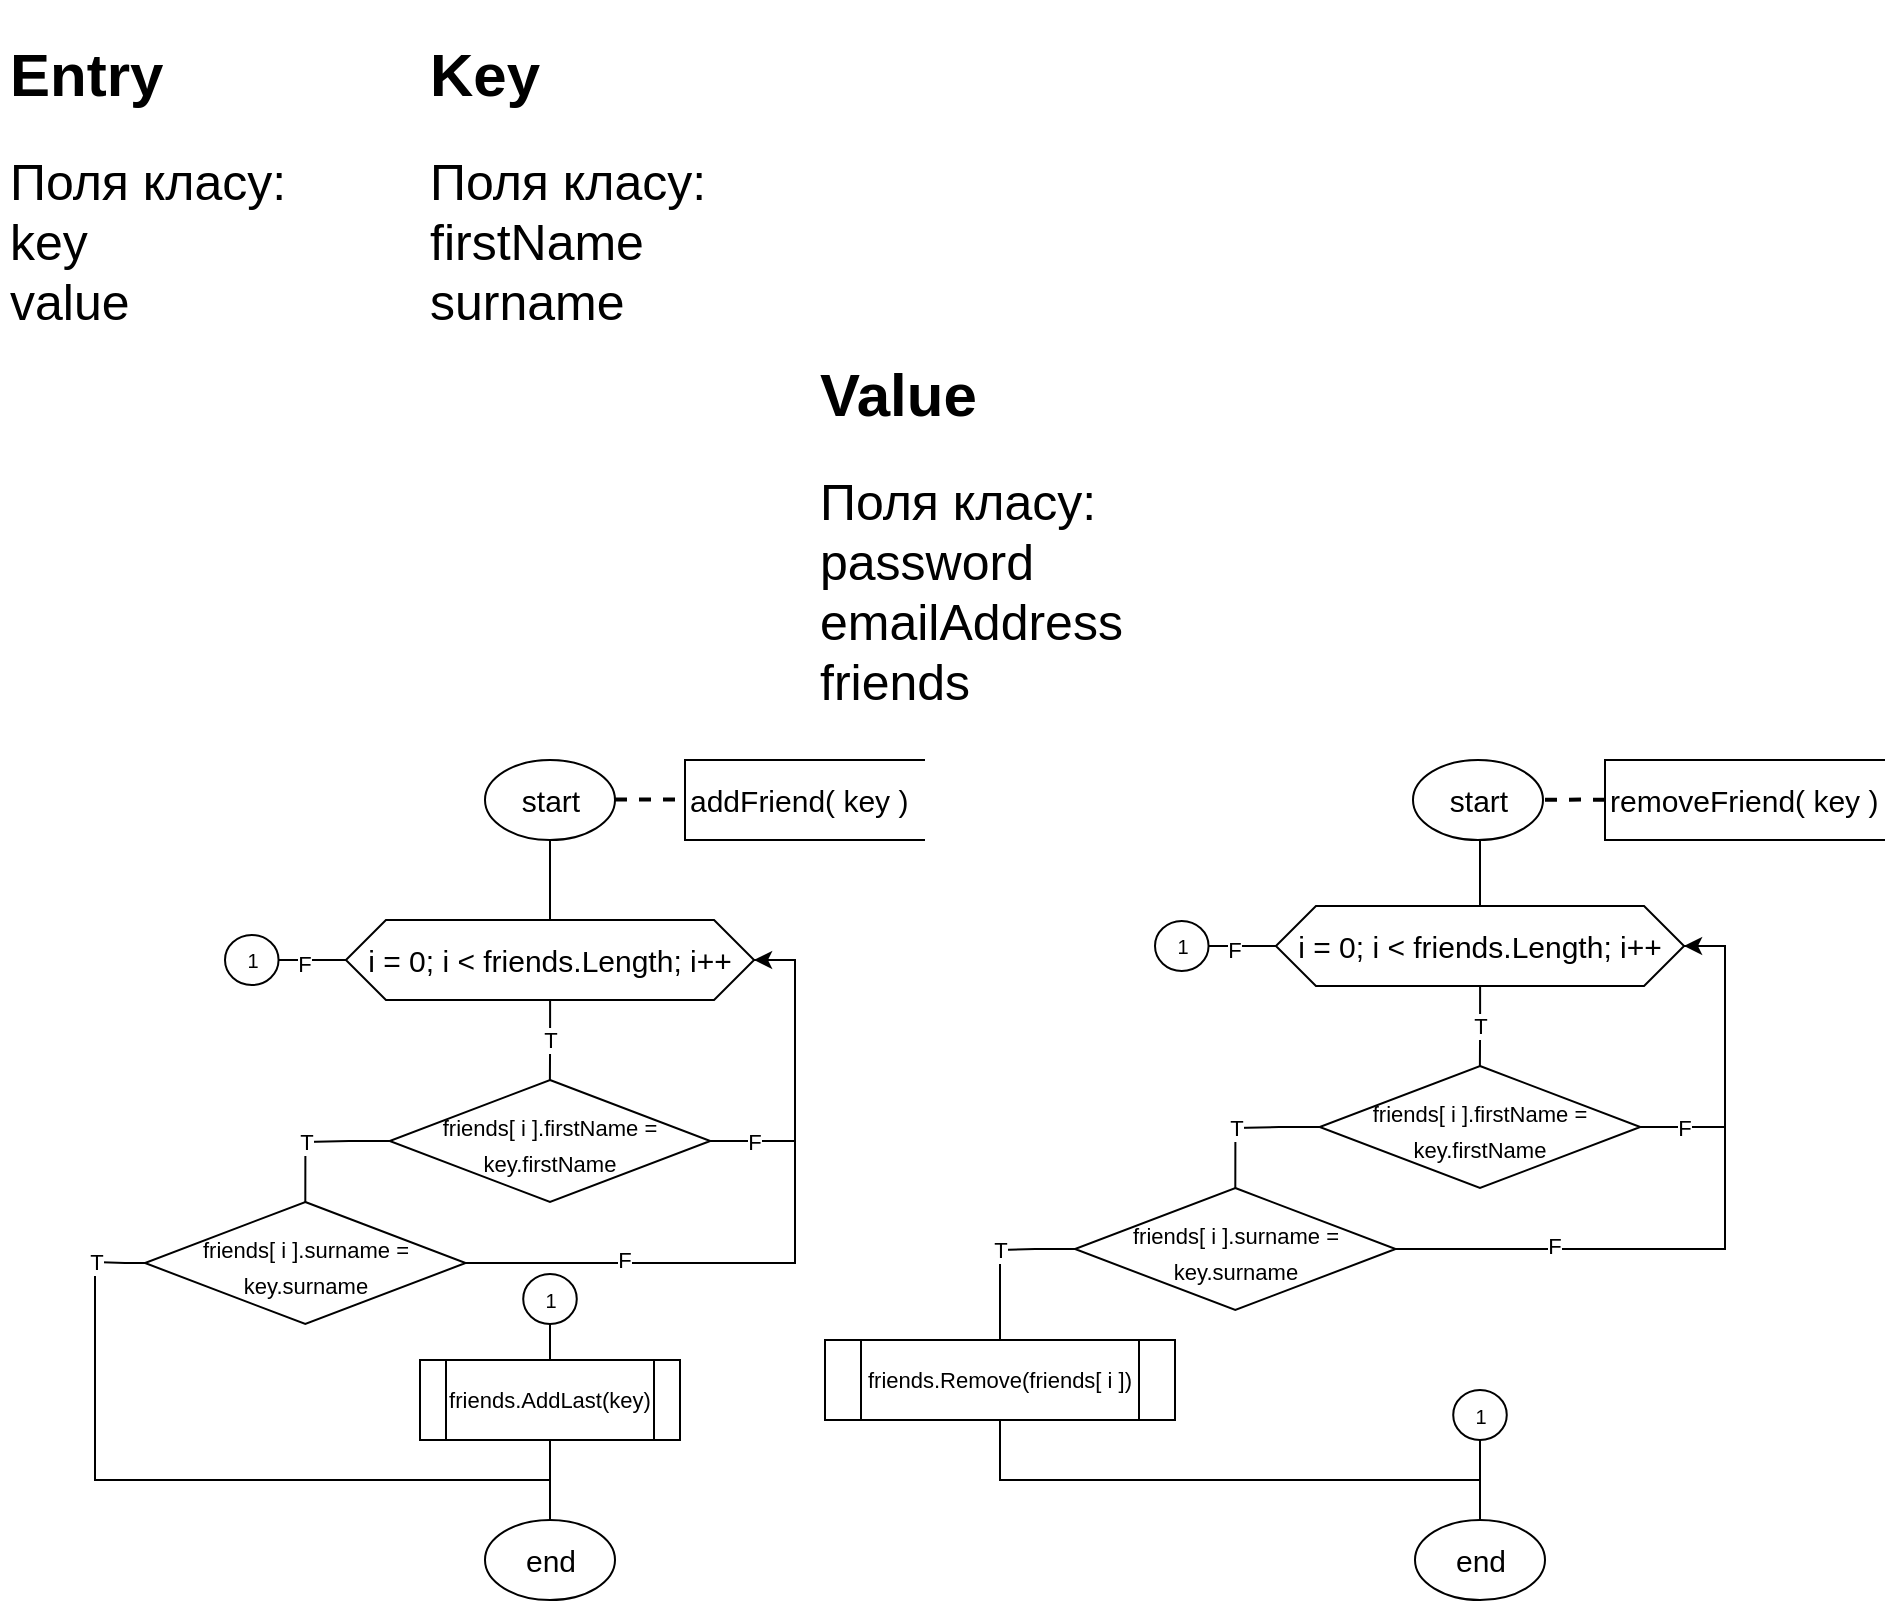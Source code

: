 <mxfile version="19.0.3" type="device" pages="2"><diagram id="b5wEwbDhlqSWMUGLG80I" name="Entry, Key, Value classes"><mxGraphModel dx="983" dy="618" grid="1" gridSize="10" guides="1" tooltips="1" connect="1" arrows="1" fold="1" page="1" pageScale="1" pageWidth="1169" pageHeight="827" math="0" shadow="0"><root><mxCell id="0"/><mxCell id="1" parent="0"/><mxCell id="t4yucghPU6QXVrS6USGn-2" value="&lt;h1 style=&quot;font-size: 30px;&quot;&gt;&lt;font style=&quot;font-size: 30px;&quot;&gt;Entry&lt;/font&gt;&lt;/h1&gt;&lt;div style=&quot;font-size: 25px;&quot;&gt;&lt;font style=&quot;font-size: 25px;&quot;&gt;Поля класу:&lt;/font&gt;&lt;/div&gt;&lt;div style=&quot;font-size: 25px;&quot;&gt;&lt;font style=&quot;font-size: 25px;&quot;&gt;key&lt;/font&gt;&lt;/div&gt;&lt;div style=&quot;font-size: 25px;&quot;&gt;&lt;font style=&quot;font-size: 25px;&quot;&gt;value&lt;/font&gt;&lt;/div&gt;" style="text;html=1;strokeColor=none;fillColor=none;spacing=5;spacingTop=-20;whiteSpace=wrap;overflow=hidden;rounded=0;" vertex="1" parent="1"><mxGeometry x="30" y="30" width="180" height="160" as="geometry"/></mxCell><mxCell id="t4yucghPU6QXVrS6USGn-3" value="&lt;h1 style=&quot;font-size: 30px;&quot;&gt;Key&lt;/h1&gt;&lt;div style=&quot;font-size: 25px;&quot;&gt;&lt;font style=&quot;font-size: 25px;&quot;&gt;Поля класу:&lt;/font&gt;&lt;/div&gt;&lt;div style=&quot;font-size: 25px;&quot;&gt;firstName&lt;/div&gt;&lt;div style=&quot;font-size: 25px;&quot;&gt;surname&lt;/div&gt;" style="text;html=1;strokeColor=none;fillColor=none;spacing=5;spacingTop=-20;whiteSpace=wrap;overflow=hidden;rounded=0;" vertex="1" parent="1"><mxGeometry x="240" y="30" width="180" height="160" as="geometry"/></mxCell><mxCell id="t4yucghPU6QXVrS6USGn-4" value="&lt;h1 style=&quot;font-size: 30px;&quot;&gt;&lt;font style=&quot;font-size: 30px;&quot;&gt;Value&lt;/font&gt;&lt;/h1&gt;&lt;div style=&quot;font-size: 25px;&quot;&gt;&lt;font style=&quot;font-size: 25px;&quot;&gt;Поля класу:&lt;/font&gt;&lt;/div&gt;&lt;div style=&quot;font-size: 25px;&quot;&gt;&lt;font style=&quot;font-size: 25px;&quot;&gt;password&lt;/font&gt;&lt;/div&gt;&lt;div style=&quot;font-size: 25px;&quot;&gt;emailAddress&lt;/div&gt;&lt;div style=&quot;font-size: 25px;&quot;&gt;friends&lt;/div&gt;" style="text;html=1;strokeColor=none;fillColor=none;spacing=5;spacingTop=-20;whiteSpace=wrap;overflow=hidden;rounded=0;" vertex="1" parent="1"><mxGeometry x="435" y="190" width="180" height="190" as="geometry"/></mxCell><mxCell id="t4yucghPU6QXVrS6USGn-10" value="" style="edgeStyle=orthogonalEdgeStyle;rounded=0;orthogonalLoop=1;jettySize=auto;html=1;fontSize=15;endArrow=none;endFill=0;entryX=0.5;entryY=0;entryDx=0;entryDy=0;" edge="1" parent="1" source="t4yucghPU6QXVrS6USGn-6" target="t4yucghPU6QXVrS6USGn-11"><mxGeometry relative="1" as="geometry"><mxPoint x="305.1" y="460" as="targetPoint"/></mxGeometry></mxCell><mxCell id="t4yucghPU6QXVrS6USGn-6" value="start" style="strokeWidth=1;html=1;shape=mxgraph.flowchart.start_1;whiteSpace=wrap;fontSize=15;" vertex="1" parent="1"><mxGeometry x="272.5" y="400" width="65" height="40" as="geometry"/></mxCell><mxCell id="t4yucghPU6QXVrS6USGn-7" value="addFriend( key )" style="strokeWidth=1;html=1;shape=mxgraph.flowchart.annotation_1;align=left;pointerEvents=1;fontSize=15;" vertex="1" parent="1"><mxGeometry x="372.5" y="400" width="120" height="40" as="geometry"/></mxCell><mxCell id="t4yucghPU6QXVrS6USGn-8" value="" style="edgeStyle=orthogonalEdgeStyle;rounded=0;orthogonalLoop=1;jettySize=auto;html=1;dashed=1;endArrow=none;endFill=0;strokeWidth=2;entryX=1;entryY=0.5;entryDx=0;entryDy=0;entryPerimeter=0;fontSize=15;" edge="1" parent="1"><mxGeometry relative="1" as="geometry"><mxPoint x="367.5" y="419.789" as="sourcePoint"/><mxPoint x="332.5" y="419.789" as="targetPoint"/><Array as="points"><mxPoint x="357.5" y="419.789"/><mxPoint x="357.5" y="419.789"/></Array></mxGeometry></mxCell><mxCell id="t4yucghPU6QXVrS6USGn-19" value="T" style="edgeStyle=orthogonalEdgeStyle;rounded=0;orthogonalLoop=1;jettySize=auto;html=1;fontSize=11;endArrow=none;endFill=0;" edge="1" parent="1" source="t4yucghPU6QXVrS6USGn-11" target="t4yucghPU6QXVrS6USGn-12"><mxGeometry relative="1" as="geometry"/></mxCell><mxCell id="t4yucghPU6QXVrS6USGn-26" value="&lt;font style=&quot;font-size: 11px;&quot;&gt;F&lt;/font&gt;" style="edgeStyle=orthogonalEdgeStyle;rounded=0;orthogonalLoop=1;jettySize=auto;html=1;entryX=1;entryY=0.5;entryDx=0;entryDy=0;fontSize=15;endArrow=none;endFill=0;" edge="1" parent="1" source="t4yucghPU6QXVrS6USGn-11" target="t4yucghPU6QXVrS6USGn-25"><mxGeometry x="0.215" relative="1" as="geometry"><Array as="points"><mxPoint x="182.5" y="500"/><mxPoint x="182.5" y="500"/></Array><mxPoint as="offset"/></mxGeometry></mxCell><mxCell id="t4yucghPU6QXVrS6USGn-11" value="i = 0; i &amp;lt; friends.Length; i++" style="shape=hexagon;perimeter=hexagonPerimeter2;whiteSpace=wrap;html=1;fixedSize=1;fontSize=15;" vertex="1" parent="1"><mxGeometry x="202.97" y="480" width="204.06" height="40" as="geometry"/></mxCell><mxCell id="t4yucghPU6QXVrS6USGn-16" value="T" style="edgeStyle=orthogonalEdgeStyle;rounded=0;orthogonalLoop=1;jettySize=auto;html=1;entryX=0.5;entryY=0;entryDx=0;entryDy=0;entryPerimeter=0;fontSize=11;endArrow=none;endFill=0;" edge="1" parent="1" source="t4yucghPU6QXVrS6USGn-12" target="t4yucghPU6QXVrS6USGn-14"><mxGeometry x="0.168" relative="1" as="geometry"><Array as="points"><mxPoint x="204.5" y="591"/><mxPoint x="182.5" y="591"/></Array><mxPoint as="offset"/></mxGeometry></mxCell><mxCell id="t4yucghPU6QXVrS6USGn-21" value="F" style="edgeStyle=orthogonalEdgeStyle;rounded=0;orthogonalLoop=1;jettySize=auto;html=1;fontSize=11;endArrow=none;endFill=0;entryX=1;entryY=0.5;entryDx=0;entryDy=0;" edge="1" parent="1" source="t4yucghPU6QXVrS6USGn-12" target="t4yucghPU6QXVrS6USGn-11"><mxGeometry x="-0.715" relative="1" as="geometry"><mxPoint x="432.5" y="591" as="targetPoint"/><Array as="points"><mxPoint x="427.5" y="591"/><mxPoint x="427.5" y="500"/></Array><mxPoint as="offset"/></mxGeometry></mxCell><mxCell id="t4yucghPU6QXVrS6USGn-12" value="&lt;font style=&quot;font-size: 11px;&quot;&gt;friends[ i ].firstName = key.firstName&lt;/font&gt;" style="strokeWidth=1;html=1;shape=mxgraph.flowchart.decision;whiteSpace=wrap;fontSize=15;" vertex="1" parent="1"><mxGeometry x="224.84" y="560" width="160.31" height="61" as="geometry"/></mxCell><mxCell id="t4yucghPU6QXVrS6USGn-18" value="T" style="edgeStyle=orthogonalEdgeStyle;rounded=0;orthogonalLoop=1;jettySize=auto;html=1;fontSize=11;endArrow=none;endFill=0;" edge="1" parent="1" source="t4yucghPU6QXVrS6USGn-14"><mxGeometry x="-0.561" relative="1" as="geometry"><mxPoint x="77.5" y="740" as="targetPoint"/><Array as="points"><mxPoint x="92.5" y="652"/><mxPoint x="65.5" y="651"/></Array><mxPoint as="offset"/></mxGeometry></mxCell><mxCell id="t4yucghPU6QXVrS6USGn-20" value="F" style="edgeStyle=orthogonalEdgeStyle;rounded=0;orthogonalLoop=1;jettySize=auto;html=1;entryX=1;entryY=0.5;entryDx=0;entryDy=0;fontSize=11;endArrow=classic;endFill=1;" edge="1" parent="1" source="t4yucghPU6QXVrS6USGn-14" target="t4yucghPU6QXVrS6USGn-11"><mxGeometry x="-0.527" y="2" relative="1" as="geometry"><Array as="points"><mxPoint x="427.5" y="652"/><mxPoint x="427.5" y="500"/></Array><mxPoint as="offset"/></mxGeometry></mxCell><mxCell id="t4yucghPU6QXVrS6USGn-14" value="&lt;font style=&quot;font-size: 11px;&quot;&gt;friends[ i ].surname = key.surname&lt;/font&gt;" style="strokeWidth=1;html=1;shape=mxgraph.flowchart.decision;whiteSpace=wrap;fontSize=15;" vertex="1" parent="1"><mxGeometry x="102.5" y="621" width="160.31" height="61" as="geometry"/></mxCell><mxCell id="t4yucghPU6QXVrS6USGn-24" style="edgeStyle=orthogonalEdgeStyle;rounded=0;orthogonalLoop=1;jettySize=auto;html=1;entryX=0.5;entryY=0;entryDx=0;entryDy=0;entryPerimeter=0;fontSize=15;endArrow=none;endFill=0;" edge="1" parent="1" target="t4yucghPU6QXVrS6USGn-23"><mxGeometry relative="1" as="geometry"><mxPoint x="77.5" y="722" as="sourcePoint"/><Array as="points"><mxPoint x="77.5" y="760"/><mxPoint x="305.5" y="760"/></Array></mxGeometry></mxCell><mxCell id="t4yucghPU6QXVrS6USGn-23" value="&lt;font style=&quot;font-size: 15px;&quot;&gt;end&lt;/font&gt;" style="strokeWidth=1;html=1;shape=mxgraph.flowchart.start_1;whiteSpace=wrap;fontSize=11;" vertex="1" parent="1"><mxGeometry x="272.5" y="780" width="65" height="40" as="geometry"/></mxCell><mxCell id="t4yucghPU6QXVrS6USGn-25" value="1" style="ellipse;whiteSpace=wrap;html=1;strokeWidth=1;fontSize=10;" vertex="1" parent="1"><mxGeometry x="142.5" y="487.5" width="26.78" height="25" as="geometry"/></mxCell><mxCell id="t4yucghPU6QXVrS6USGn-44" style="edgeStyle=orthogonalEdgeStyle;rounded=0;orthogonalLoop=1;jettySize=auto;html=1;exitX=0.5;exitY=1;exitDx=0;exitDy=0;exitPerimeter=0;entryX=0.5;entryY=0;entryDx=0;entryDy=0;fontSize=11;endArrow=none;endFill=0;" edge="1" parent="1" source="t4yucghPU6QXVrS6USGn-30" target="t4yucghPU6QXVrS6USGn-35"><mxGeometry relative="1" as="geometry"/></mxCell><mxCell id="t4yucghPU6QXVrS6USGn-30" value="start" style="strokeWidth=1;html=1;shape=mxgraph.flowchart.start_1;whiteSpace=wrap;fontSize=15;" vertex="1" parent="1"><mxGeometry x="736.5" y="400" width="65" height="40" as="geometry"/></mxCell><mxCell id="t4yucghPU6QXVrS6USGn-31" value="&lt;font style=&quot;font-size: 15px;&quot;&gt;removeFriend( key )&lt;/font&gt;" style="strokeWidth=1;html=1;shape=mxgraph.flowchart.annotation_1;align=left;pointerEvents=1;fontSize=11;" vertex="1" parent="1"><mxGeometry x="832.5" y="400" width="140" height="40" as="geometry"/></mxCell><mxCell id="t4yucghPU6QXVrS6USGn-32" value="" style="edgeStyle=orthogonalEdgeStyle;rounded=0;orthogonalLoop=1;jettySize=auto;html=1;dashed=1;endArrow=none;endFill=0;strokeWidth=2;entryX=1;entryY=0.5;entryDx=0;entryDy=0;entryPerimeter=0;fontSize=11;" edge="1" parent="1"><mxGeometry relative="1" as="geometry"><mxPoint x="832.5" y="419.849" as="sourcePoint"/><mxPoint x="797.5" y="419.849" as="targetPoint"/><Array as="points"><mxPoint x="822.5" y="419.849"/><mxPoint x="822.5" y="419.849"/></Array></mxGeometry></mxCell><mxCell id="t4yucghPU6QXVrS6USGn-33" value="T" style="edgeStyle=orthogonalEdgeStyle;rounded=0;orthogonalLoop=1;jettySize=auto;html=1;fontSize=11;endArrow=none;endFill=0;" edge="1" parent="1" source="t4yucghPU6QXVrS6USGn-35" target="t4yucghPU6QXVrS6USGn-38"><mxGeometry relative="1" as="geometry"/></mxCell><mxCell id="t4yucghPU6QXVrS6USGn-34" value="&lt;font style=&quot;font-size: 11px;&quot;&gt;F&lt;/font&gt;" style="edgeStyle=orthogonalEdgeStyle;rounded=0;orthogonalLoop=1;jettySize=auto;html=1;entryX=1;entryY=0.5;entryDx=0;entryDy=0;fontSize=15;endArrow=none;endFill=0;" edge="1" parent="1" source="t4yucghPU6QXVrS6USGn-35" target="t4yucghPU6QXVrS6USGn-42"><mxGeometry x="0.215" relative="1" as="geometry"><Array as="points"><mxPoint x="647.5" y="493"/><mxPoint x="647.5" y="493"/></Array><mxPoint as="offset"/></mxGeometry></mxCell><mxCell id="t4yucghPU6QXVrS6USGn-35" value="i = 0; i &amp;lt; friends.Length; i++" style="shape=hexagon;perimeter=hexagonPerimeter2;whiteSpace=wrap;html=1;fixedSize=1;fontSize=15;" vertex="1" parent="1"><mxGeometry x="667.97" y="473" width="204.06" height="40" as="geometry"/></mxCell><mxCell id="t4yucghPU6QXVrS6USGn-36" value="T" style="edgeStyle=orthogonalEdgeStyle;rounded=0;orthogonalLoop=1;jettySize=auto;html=1;entryX=0.5;entryY=0;entryDx=0;entryDy=0;entryPerimeter=0;fontSize=11;endArrow=none;endFill=0;" edge="1" parent="1" source="t4yucghPU6QXVrS6USGn-38" target="t4yucghPU6QXVrS6USGn-41"><mxGeometry x="0.168" relative="1" as="geometry"><Array as="points"><mxPoint x="669.5" y="584"/><mxPoint x="647.5" y="584"/></Array><mxPoint as="offset"/></mxGeometry></mxCell><mxCell id="t4yucghPU6QXVrS6USGn-37" value="F" style="edgeStyle=orthogonalEdgeStyle;rounded=0;orthogonalLoop=1;jettySize=auto;html=1;fontSize=11;endArrow=none;endFill=0;entryX=1;entryY=0.5;entryDx=0;entryDy=0;" edge="1" parent="1" source="t4yucghPU6QXVrS6USGn-38" target="t4yucghPU6QXVrS6USGn-35"><mxGeometry x="-0.715" relative="1" as="geometry"><mxPoint x="897.5" y="584" as="targetPoint"/><Array as="points"><mxPoint x="892.5" y="584"/><mxPoint x="892.5" y="493"/></Array><mxPoint as="offset"/></mxGeometry></mxCell><mxCell id="t4yucghPU6QXVrS6USGn-38" value="&lt;font style=&quot;font-size: 11px;&quot;&gt;friends[ i ].firstName = key.firstName&lt;/font&gt;" style="strokeWidth=1;html=1;shape=mxgraph.flowchart.decision;whiteSpace=wrap;fontSize=15;" vertex="1" parent="1"><mxGeometry x="689.84" y="553" width="160.31" height="61" as="geometry"/></mxCell><mxCell id="t4yucghPU6QXVrS6USGn-40" value="F" style="edgeStyle=orthogonalEdgeStyle;rounded=0;orthogonalLoop=1;jettySize=auto;html=1;entryX=1;entryY=0.5;entryDx=0;entryDy=0;fontSize=11;endArrow=classic;endFill=1;" edge="1" parent="1" source="t4yucghPU6QXVrS6USGn-41" target="t4yucghPU6QXVrS6USGn-35"><mxGeometry x="-0.527" y="2" relative="1" as="geometry"><Array as="points"><mxPoint x="892.5" y="645"/><mxPoint x="892.5" y="493"/></Array><mxPoint as="offset"/></mxGeometry></mxCell><mxCell id="t4yucghPU6QXVrS6USGn-54" value="T" style="edgeStyle=orthogonalEdgeStyle;rounded=0;orthogonalLoop=1;jettySize=auto;html=1;entryX=0.5;entryY=0;entryDx=0;entryDy=0;fontSize=11;endArrow=none;endFill=0;" edge="1" parent="1" source="t4yucghPU6QXVrS6USGn-41" target="t4yucghPU6QXVrS6USGn-49"><mxGeometry x="-0.091" relative="1" as="geometry"><Array as="points"><mxPoint x="547.5" y="645"/><mxPoint x="530.5" y="645"/></Array><mxPoint as="offset"/></mxGeometry></mxCell><mxCell id="t4yucghPU6QXVrS6USGn-41" value="&lt;font style=&quot;font-size: 11px;&quot;&gt;friends[ i ].surname = key.surname&lt;/font&gt;" style="strokeWidth=1;html=1;shape=mxgraph.flowchart.decision;whiteSpace=wrap;fontSize=15;" vertex="1" parent="1"><mxGeometry x="567.5" y="614" width="160.31" height="61" as="geometry"/></mxCell><mxCell id="t4yucghPU6QXVrS6USGn-42" value="1" style="ellipse;whiteSpace=wrap;html=1;strokeWidth=1;fontSize=10;" vertex="1" parent="1"><mxGeometry x="607.5" y="480.5" width="26.78" height="25" as="geometry"/></mxCell><mxCell id="t4yucghPU6QXVrS6USGn-48" value="" style="edgeStyle=orthogonalEdgeStyle;rounded=0;orthogonalLoop=1;jettySize=auto;html=1;fontSize=11;endArrow=none;endFill=0;" edge="1" parent="1" source="t4yucghPU6QXVrS6USGn-45" target="t4yucghPU6QXVrS6USGn-46"><mxGeometry relative="1" as="geometry"/></mxCell><mxCell id="t4yucghPU6QXVrS6USGn-45" value="1" style="ellipse;whiteSpace=wrap;html=1;strokeWidth=1;fontSize=10;" vertex="1" parent="1"><mxGeometry x="291.61" y="657" width="26.78" height="25" as="geometry"/></mxCell><mxCell id="t4yucghPU6QXVrS6USGn-47" value="" style="edgeStyle=orthogonalEdgeStyle;rounded=0;orthogonalLoop=1;jettySize=auto;html=1;fontSize=11;endArrow=none;endFill=0;" edge="1" parent="1" source="t4yucghPU6QXVrS6USGn-46" target="t4yucghPU6QXVrS6USGn-23"><mxGeometry relative="1" as="geometry"/></mxCell><mxCell id="t4yucghPU6QXVrS6USGn-46" value="friends.AddLast(key)" style="shape=process;whiteSpace=wrap;html=1;backgroundOutline=1;strokeWidth=1;fontSize=11;" vertex="1" parent="1"><mxGeometry x="240" y="700" width="130" height="40" as="geometry"/></mxCell><mxCell id="t4yucghPU6QXVrS6USGn-56" style="edgeStyle=orthogonalEdgeStyle;rounded=0;orthogonalLoop=1;jettySize=auto;html=1;entryX=0.5;entryY=0;entryDx=0;entryDy=0;entryPerimeter=0;fontSize=11;endArrow=none;endFill=0;" edge="1" parent="1" source="t4yucghPU6QXVrS6USGn-49" target="t4yucghPU6QXVrS6USGn-55"><mxGeometry relative="1" as="geometry"><Array as="points"><mxPoint x="529.5" y="760"/><mxPoint x="769.5" y="760"/></Array></mxGeometry></mxCell><mxCell id="t4yucghPU6QXVrS6USGn-49" value="friends.Remove(friends[ i ])" style="shape=process;whiteSpace=wrap;html=1;backgroundOutline=1;strokeWidth=1;fontSize=11;" vertex="1" parent="1"><mxGeometry x="442.5" y="690" width="175" height="40" as="geometry"/></mxCell><mxCell id="t4yucghPU6QXVrS6USGn-55" value="&lt;font style=&quot;font-size: 15px;&quot;&gt;end&lt;/font&gt;" style="strokeWidth=1;html=1;shape=mxgraph.flowchart.start_1;whiteSpace=wrap;fontSize=11;" vertex="1" parent="1"><mxGeometry x="737.5" y="780" width="65" height="40" as="geometry"/></mxCell><mxCell id="t4yucghPU6QXVrS6USGn-58" value="" style="edgeStyle=orthogonalEdgeStyle;rounded=0;orthogonalLoop=1;jettySize=auto;html=1;fontSize=11;endArrow=none;endFill=0;" edge="1" parent="1" source="t4yucghPU6QXVrS6USGn-57" target="t4yucghPU6QXVrS6USGn-55"><mxGeometry relative="1" as="geometry"/></mxCell><mxCell id="t4yucghPU6QXVrS6USGn-57" value="1" style="ellipse;whiteSpace=wrap;html=1;strokeWidth=1;fontSize=10;" vertex="1" parent="1"><mxGeometry x="756.61" y="715" width="26.78" height="25" as="geometry"/></mxCell></root></mxGraphModel></diagram><diagram id="tIoRibhKDdMrf7ErOgAw" name="HashTable"><mxGraphModel dx="6880" dy="4327" grid="1" gridSize="10" guides="1" tooltips="1" connect="1" arrows="1" fold="1" page="1" pageScale="1" pageWidth="1169" pageHeight="827" math="0" shadow="0"><root><mxCell id="0"/><mxCell id="1" parent="0"/><mxCell id="MyOO2Nvmtclt64IkC6gK-1" value="&lt;h1 style=&quot;font-size: 30px;&quot;&gt;HashTable&lt;/h1&gt;&lt;div style=&quot;font-size: 25px;&quot;&gt;&lt;font style=&quot;font-size: 25px;&quot;&gt;Поля класу:&lt;/font&gt;&lt;/div&gt;&lt;div style=&quot;font-size: 25px;&quot;&gt;&lt;font style=&quot;font-size: 25px;&quot;&gt;size&lt;/font&gt;&lt;/div&gt;&lt;div style=&quot;font-size: 25px;&quot;&gt;&lt;font style=&quot;font-size: 25px;&quot;&gt;loadness&lt;/font&gt;&lt;/div&gt;&lt;div style=&quot;font-size: 25px;&quot;&gt;&lt;font style=&quot;font-size: 25px;&quot;&gt;EntryTable&lt;/font&gt;&lt;/div&gt;" style="text;html=1;strokeColor=none;fillColor=none;spacing=5;spacingTop=-20;whiteSpace=wrap;overflow=hidden;rounded=0;" vertex="1" parent="1"><mxGeometry x="40" y="40" width="180" height="190" as="geometry"/></mxCell><mxCell id="PG7XGl_QQeS4mQjtdxT_-14" value="" style="edgeStyle=orthogonalEdgeStyle;rounded=0;orthogonalLoop=1;jettySize=auto;html=1;fontSize=15;endArrow=none;endFill=0;" edge="1" parent="1" source="PG7XGl_QQeS4mQjtdxT_-10" target="PG7XGl_QQeS4mQjtdxT_-13"><mxGeometry relative="1" as="geometry"/></mxCell><mxCell id="PG7XGl_QQeS4mQjtdxT_-10" value="start" style="strokeWidth=1;html=1;shape=mxgraph.flowchart.start_1;whiteSpace=wrap;fontSize=15;" vertex="1" parent="1"><mxGeometry x="188.82" y="270" width="65" height="40" as="geometry"/></mxCell><mxCell id="PG7XGl_QQeS4mQjtdxT_-11" value="insertEntry( key, value )" style="strokeWidth=1;html=1;shape=mxgraph.flowchart.annotation_1;align=left;pointerEvents=1;fontSize=15;" vertex="1" parent="1"><mxGeometry x="288.82" y="270" width="160" height="40" as="geometry"/></mxCell><mxCell id="PG7XGl_QQeS4mQjtdxT_-12" value="" style="edgeStyle=orthogonalEdgeStyle;rounded=0;orthogonalLoop=1;jettySize=auto;html=1;dashed=1;endArrow=none;endFill=0;strokeWidth=2;entryX=1;entryY=0.5;entryDx=0;entryDy=0;entryPerimeter=0;fontSize=15;" edge="1" parent="1"><mxGeometry relative="1" as="geometry"><mxPoint x="283.82" y="289.889" as="sourcePoint"/><mxPoint x="248.82" y="289.889" as="targetPoint"/><Array as="points"><mxPoint x="273.82" y="289.889"/><mxPoint x="273.82" y="289.889"/></Array></mxGeometry></mxCell><mxCell id="PG7XGl_QQeS4mQjtdxT_-16" value="" style="edgeStyle=orthogonalEdgeStyle;rounded=0;orthogonalLoop=1;jettySize=auto;html=1;fontSize=15;endArrow=none;endFill=0;" edge="1" parent="1" source="PG7XGl_QQeS4mQjtdxT_-13" target="PG7XGl_QQeS4mQjtdxT_-15"><mxGeometry relative="1" as="geometry"/></mxCell><mxCell id="PG7XGl_QQeS4mQjtdxT_-13" value="size++" style="rounded=1;whiteSpace=wrap;html=1;absoluteArcSize=1;arcSize=14;strokeWidth=1;fontSize=15;" vertex="1" parent="1"><mxGeometry x="175" y="330" width="92.65" height="40" as="geometry"/></mxCell><mxCell id="PG7XGl_QQeS4mQjtdxT_-19" value="" style="edgeStyle=orthogonalEdgeStyle;rounded=0;orthogonalLoop=1;jettySize=auto;html=1;fontSize=15;endArrow=none;endFill=0;" edge="1" parent="1" source="PG7XGl_QQeS4mQjtdxT_-15" target="PG7XGl_QQeS4mQjtdxT_-18"><mxGeometry relative="1" as="geometry"/></mxCell><mxCell id="PG7XGl_QQeS4mQjtdxT_-15" value="loadness = size / EntryTable.Length" style="rounded=1;whiteSpace=wrap;html=1;absoluteArcSize=1;arcSize=14;strokeWidth=1;fontSize=15;" vertex="1" parent="1"><mxGeometry x="155.0" y="390" width="132.65" height="40" as="geometry"/></mxCell><mxCell id="PG7XGl_QQeS4mQjtdxT_-21" value="T" style="edgeStyle=orthogonalEdgeStyle;rounded=0;orthogonalLoop=1;jettySize=auto;html=1;entryX=0.5;entryY=0;entryDx=0;entryDy=0;fontSize=15;endArrow=none;endFill=0;" edge="1" parent="1" source="PG7XGl_QQeS4mQjtdxT_-18" target="PG7XGl_QQeS4mQjtdxT_-20"><mxGeometry relative="1" as="geometry"><Array as="points"><mxPoint x="137.82" y="478"/><mxPoint x="112.82" y="478"/></Array></mxGeometry></mxCell><mxCell id="PG7XGl_QQeS4mQjtdxT_-25" value="F" style="edgeStyle=orthogonalEdgeStyle;rounded=0;orthogonalLoop=1;jettySize=auto;html=1;entryX=0.5;entryY=0;entryDx=0;entryDy=0;fontSize=15;endArrow=none;endFill=0;" edge="1" parent="1" source="PG7XGl_QQeS4mQjtdxT_-18" target="PG7XGl_QQeS4mQjtdxT_-24"><mxGeometry x="-0.644" relative="1" as="geometry"><Array as="points"><mxPoint x="338.82" y="478"/><mxPoint x="338.82" y="580"/><mxPoint x="221.82" y="580"/></Array><mxPoint as="offset"/></mxGeometry></mxCell><mxCell id="PG7XGl_QQeS4mQjtdxT_-18" value="loadness &amp;gt; 0.5" style="strokeWidth=1;html=1;shape=mxgraph.flowchart.decision;whiteSpace=wrap;fontSize=15;" vertex="1" parent="1"><mxGeometry x="157.88" y="450" width="126.88" height="55" as="geometry"/></mxCell><mxCell id="PG7XGl_QQeS4mQjtdxT_-23" style="edgeStyle=orthogonalEdgeStyle;rounded=0;orthogonalLoop=1;jettySize=auto;html=1;entryX=0.5;entryY=0;entryDx=0;entryDy=0;fontSize=15;endArrow=none;endFill=0;" edge="1" parent="1" source="PG7XGl_QQeS4mQjtdxT_-20" target="PG7XGl_QQeS4mQjtdxT_-24"><mxGeometry relative="1" as="geometry"><mxPoint x="221.315" y="600" as="targetPoint"/><Array as="points"><mxPoint x="112.82" y="580"/><mxPoint x="220.82" y="580"/><mxPoint x="220.82" y="630"/></Array></mxGeometry></mxCell><mxCell id="PG7XGl_QQeS4mQjtdxT_-20" value="rehashing( )" style="shape=process;whiteSpace=wrap;html=1;backgroundOutline=1;strokeWidth=1;fontSize=15;" vertex="1" parent="1"><mxGeometry x="50" y="520" width="125" height="40" as="geometry"/></mxCell><mxCell id="PG7XGl_QQeS4mQjtdxT_-27" value="" style="edgeStyle=orthogonalEdgeStyle;rounded=0;orthogonalLoop=1;jettySize=auto;html=1;fontSize=15;endArrow=none;endFill=0;" edge="1" parent="1" source="PG7XGl_QQeS4mQjtdxT_-24" target="PG7XGl_QQeS4mQjtdxT_-26"><mxGeometry relative="1" as="geometry"/></mxCell><mxCell id="PG7XGl_QQeS4mQjtdxT_-24" value="keyCode = hashCode ( key )" style="shape=process;whiteSpace=wrap;html=1;backgroundOutline=1;strokeWidth=1;fontSize=15;" vertex="1" parent="1"><mxGeometry x="96.33" y="610" width="249.99" height="40" as="geometry"/></mxCell><mxCell id="PG7XGl_QQeS4mQjtdxT_-29" value="" style="edgeStyle=orthogonalEdgeStyle;rounded=0;orthogonalLoop=1;jettySize=auto;html=1;fontSize=15;endArrow=none;endFill=0;" edge="1" parent="1" source="PG7XGl_QQeS4mQjtdxT_-26" target="PG7XGl_QQeS4mQjtdxT_-28"><mxGeometry relative="1" as="geometry"/></mxCell><mxCell id="PG7XGl_QQeS4mQjtdxT_-26" value="hash = keyCode % EntryTable.Length" style="rounded=1;whiteSpace=wrap;html=1;absoluteArcSize=1;arcSize=14;strokeWidth=1;fontSize=15;" vertex="1" parent="1"><mxGeometry x="145" y="670" width="152.65" height="40" as="geometry"/></mxCell><mxCell id="PG7XGl_QQeS4mQjtdxT_-31" value="T" style="edgeStyle=orthogonalEdgeStyle;rounded=0;orthogonalLoop=1;jettySize=auto;html=1;fontSize=15;endArrow=none;endFill=0;" edge="1" parent="1" source="PG7XGl_QQeS4mQjtdxT_-28" target="PG7XGl_QQeS4mQjtdxT_-30"><mxGeometry relative="1" as="geometry"/></mxCell><mxCell id="PG7XGl_QQeS4mQjtdxT_-34" value="&lt;font style=&quot;font-size: 15px;&quot;&gt;F&lt;/font&gt;" style="edgeStyle=orthogonalEdgeStyle;rounded=0;orthogonalLoop=1;jettySize=auto;html=1;entryX=0.5;entryY=0;entryDx=0;entryDy=0;fontSize=15;endArrow=none;endFill=0;" edge="1" parent="1" source="PG7XGl_QQeS4mQjtdxT_-28" target="PG7XGl_QQeS4mQjtdxT_-33"><mxGeometry x="-0.807" relative="1" as="geometry"><Array as="points"><mxPoint x="348.82" y="787"/><mxPoint x="348.82" y="950"/><mxPoint x="221.82" y="950"/><mxPoint x="221.82" y="970"/></Array><mxPoint as="offset"/></mxGeometry></mxCell><mxCell id="PG7XGl_QQeS4mQjtdxT_-28" value="&lt;font style=&quot;font-size: 13px;&quot;&gt;EntryTable[ hash ] != null&lt;/font&gt;" style="strokeWidth=1;html=1;shape=mxgraph.flowchart.decision;whiteSpace=wrap;fontSize=15;" vertex="1" parent="1"><mxGeometry x="123.2" y="750" width="196.25" height="73" as="geometry"/></mxCell><mxCell id="PG7XGl_QQeS4mQjtdxT_-32" style="edgeStyle=orthogonalEdgeStyle;rounded=0;orthogonalLoop=1;jettySize=auto;html=1;fontSize=15;endArrow=classic;endFill=1;" edge="1" parent="1" source="PG7XGl_QQeS4mQjtdxT_-30"><mxGeometry relative="1" as="geometry"><mxPoint x="220" y="740" as="targetPoint"/><Array as="points"><mxPoint x="221" y="920"/><mxPoint x="103" y="920"/><mxPoint x="103" y="740"/></Array></mxGeometry></mxCell><mxCell id="PG7XGl_QQeS4mQjtdxT_-30" value="hash = (hash + 1) % EntryTable.Length" style="rounded=1;whiteSpace=wrap;html=1;absoluteArcSize=1;arcSize=14;strokeWidth=1;fontSize=15;" vertex="1" parent="1"><mxGeometry x="145" y="860" width="152.65" height="40" as="geometry"/></mxCell><mxCell id="PG7XGl_QQeS4mQjtdxT_-36" value="" style="edgeStyle=orthogonalEdgeStyle;rounded=0;orthogonalLoop=1;jettySize=auto;html=1;fontSize=15;endArrow=none;endFill=0;" edge="1" parent="1" source="PG7XGl_QQeS4mQjtdxT_-33" target="PG7XGl_QQeS4mQjtdxT_-35"><mxGeometry relative="1" as="geometry"/></mxCell><mxCell id="PG7XGl_QQeS4mQjtdxT_-33" value="value.password = hashPassword(value. password)" style="shape=process;whiteSpace=wrap;html=1;backgroundOutline=1;strokeWidth=1;fontSize=15;" vertex="1" parent="1"><mxGeometry x="82.34" y="970" width="277.97" height="50" as="geometry"/></mxCell><mxCell id="PG7XGl_QQeS4mQjtdxT_-38" value="" style="edgeStyle=orthogonalEdgeStyle;rounded=0;orthogonalLoop=1;jettySize=auto;html=1;fontSize=15;endArrow=none;endFill=0;" edge="1" parent="1" source="PG7XGl_QQeS4mQjtdxT_-35" target="PG7XGl_QQeS4mQjtdxT_-37"><mxGeometry relative="1" as="geometry"/></mxCell><mxCell id="PG7XGl_QQeS4mQjtdxT_-35" value="EntryTable[ hash ] = new Entry (key, value)" style="rounded=1;whiteSpace=wrap;html=1;absoluteArcSize=1;arcSize=23;strokeWidth=1;fontSize=15;" vertex="1" parent="1"><mxGeometry x="138.08" y="1040" width="166.48" height="50" as="geometry"/></mxCell><mxCell id="PG7XGl_QQeS4mQjtdxT_-37" value="end" style="strokeWidth=1;html=1;shape=mxgraph.flowchart.start_1;whiteSpace=wrap;fontSize=15;" vertex="1" parent="1"><mxGeometry x="188.82" y="1110" width="65" height="40" as="geometry"/></mxCell><mxCell id="PG7XGl_QQeS4mQjtdxT_-45" value="" style="edgeStyle=orthogonalEdgeStyle;rounded=0;orthogonalLoop=1;jettySize=auto;html=1;fontSize=15;endArrow=none;endFill=0;" edge="1" parent="1" source="PG7XGl_QQeS4mQjtdxT_-39" target="PG7XGl_QQeS4mQjtdxT_-44"><mxGeometry relative="1" as="geometry"/></mxCell><mxCell id="PG7XGl_QQeS4mQjtdxT_-39" value="start" style="strokeWidth=1;html=1;shape=mxgraph.flowchart.start_1;whiteSpace=wrap;fontSize=15;" vertex="1" parent="1"><mxGeometry x="810.0" y="270" width="65" height="40" as="geometry"/></mxCell><mxCell id="PG7XGl_QQeS4mQjtdxT_-40" value="removeEntry( key )" style="strokeWidth=1;html=1;shape=mxgraph.flowchart.annotation_1;align=left;pointerEvents=1;fontSize=15;" vertex="1" parent="1"><mxGeometry x="915" y="270" width="160" height="40" as="geometry"/></mxCell><mxCell id="PG7XGl_QQeS4mQjtdxT_-41" value="" style="edgeStyle=orthogonalEdgeStyle;rounded=0;orthogonalLoop=1;jettySize=auto;html=1;dashed=1;endArrow=none;endFill=0;strokeWidth=2;entryX=1;entryY=0.5;entryDx=0;entryDy=0;entryPerimeter=0;fontSize=15;" edge="1" parent="1"><mxGeometry relative="1" as="geometry"><mxPoint x="910" y="289.889" as="sourcePoint"/><mxPoint x="875" y="289.889" as="targetPoint"/><Array as="points"><mxPoint x="900.0" y="289.889"/><mxPoint x="900.0" y="289.889"/></Array></mxGeometry></mxCell><mxCell id="PG7XGl_QQeS4mQjtdxT_-42" value="" style="edgeStyle=orthogonalEdgeStyle;rounded=0;orthogonalLoop=1;jettySize=auto;html=1;fontSize=15;endArrow=none;endFill=0;" edge="1" source="PG7XGl_QQeS4mQjtdxT_-43" target="PG7XGl_QQeS4mQjtdxT_-44" parent="1"><mxGeometry relative="1" as="geometry"/></mxCell><mxCell id="PG7XGl_QQeS4mQjtdxT_-43" value="keyCode = hashCode ( key )" style="shape=process;whiteSpace=wrap;html=1;backgroundOutline=1;strokeWidth=1;fontSize=15;" vertex="1" parent="1"><mxGeometry x="717.51" y="330" width="249.99" height="40" as="geometry"/></mxCell><mxCell id="PG7XGl_QQeS4mQjtdxT_-47" value="" style="edgeStyle=orthogonalEdgeStyle;rounded=0;orthogonalLoop=1;jettySize=auto;html=1;fontSize=15;endArrow=none;endFill=0;" edge="1" parent="1" source="PG7XGl_QQeS4mQjtdxT_-44" target="PG7XGl_QQeS4mQjtdxT_-46"><mxGeometry relative="1" as="geometry"/></mxCell><mxCell id="PG7XGl_QQeS4mQjtdxT_-44" value="hash = keyCode % EntryTable.Length" style="rounded=1;whiteSpace=wrap;html=1;absoluteArcSize=1;arcSize=14;strokeWidth=1;fontSize=15;" vertex="1" parent="1"><mxGeometry x="766.18" y="390" width="152.65" height="40" as="geometry"/></mxCell><mxCell id="PG7XGl_QQeS4mQjtdxT_-49" value="T" style="edgeStyle=orthogonalEdgeStyle;rounded=0;orthogonalLoop=1;jettySize=auto;html=1;fontSize=15;endArrow=none;endFill=0;" edge="1" parent="1" source="PG7XGl_QQeS4mQjtdxT_-46" target="PG7XGl_QQeS4mQjtdxT_-48"><mxGeometry relative="1" as="geometry"/></mxCell><mxCell id="p_tM8LnXJ7iH61mvKDxY-9" value="F" style="edgeStyle=orthogonalEdgeStyle;rounded=0;orthogonalLoop=1;jettySize=auto;html=1;fontSize=15;endArrow=none;endFill=0;" edge="1" parent="1" source="PG7XGl_QQeS4mQjtdxT_-46" target="p_tM8LnXJ7iH61mvKDxY-8"><mxGeometry relative="1" as="geometry"/></mxCell><mxCell id="PG7XGl_QQeS4mQjtdxT_-46" value="i = 0; i &amp;lt; EntryTable.Length; i++" style="shape=hexagon;perimeter=hexagonPerimeter2;whiteSpace=wrap;html=1;fixedSize=1;fontSize=15;" vertex="1" parent="1"><mxGeometry x="730.19" y="450" width="222.26" height="40" as="geometry"/></mxCell><mxCell id="PG7XGl_QQeS4mQjtdxT_-51" value="&lt;font style=&quot;font-size: 11px;&quot;&gt;T&lt;/font&gt;" style="edgeStyle=orthogonalEdgeStyle;rounded=0;orthogonalLoop=1;jettySize=auto;html=1;entryX=0.5;entryY=0;entryDx=0;entryDy=0;entryPerimeter=0;fontSize=15;endArrow=none;endFill=0;" edge="1" parent="1" source="PG7XGl_QQeS4mQjtdxT_-48" target="PG7XGl_QQeS4mQjtdxT_-50"><mxGeometry x="0.081" relative="1" as="geometry"><Array as="points"><mxPoint x="718.82" y="580"/></Array><mxPoint as="offset"/></mxGeometry></mxCell><mxCell id="p_tM8LnXJ7iH61mvKDxY-3" value="F" style="edgeStyle=orthogonalEdgeStyle;rounded=0;orthogonalLoop=1;jettySize=auto;html=1;entryX=1;entryY=0.5;entryDx=0;entryDy=0;fontSize=11;endArrow=none;endFill=0;" edge="1" parent="1" source="PG7XGl_QQeS4mQjtdxT_-48" target="PG7XGl_QQeS4mQjtdxT_-46"><mxGeometry x="-0.773" relative="1" as="geometry"><Array as="points"><mxPoint x="972.82" y="580"/><mxPoint x="972.82" y="470"/></Array><mxPoint as="offset"/></mxGeometry></mxCell><mxCell id="PG7XGl_QQeS4mQjtdxT_-48" value="&lt;font style=&quot;font-size: 13px;&quot;&gt;EntryTable[ hash ] != null&lt;/font&gt;" style="strokeWidth=1;html=1;shape=mxgraph.flowchart.decision;whiteSpace=wrap;fontSize=15;" vertex="1" parent="1"><mxGeometry x="742.34" y="540" width="197.97" height="80" as="geometry"/></mxCell><mxCell id="PG7XGl_QQeS4mQjtdxT_-53" value="T" style="edgeStyle=orthogonalEdgeStyle;rounded=0;orthogonalLoop=1;jettySize=auto;html=1;entryX=0.5;entryY=0;entryDx=0;entryDy=0;entryPerimeter=0;fontSize=11;endArrow=none;endFill=0;exitX=0;exitY=0.5;exitDx=0;exitDy=0;exitPerimeter=0;" edge="1" parent="1" source="PG7XGl_QQeS4mQjtdxT_-50" target="PG7XGl_QQeS4mQjtdxT_-52"><mxGeometry x="0.13" relative="1" as="geometry"><Array as="points"><mxPoint x="582.82" y="640"/></Array><mxPoint as="offset"/></mxGeometry></mxCell><mxCell id="p_tM8LnXJ7iH61mvKDxY-2" value="F" style="edgeStyle=orthogonalEdgeStyle;rounded=0;orthogonalLoop=1;jettySize=auto;html=1;entryX=1;entryY=0.5;entryDx=0;entryDy=0;fontSize=11;endArrow=none;endFill=0;" edge="1" parent="1" source="PG7XGl_QQeS4mQjtdxT_-50" target="PG7XGl_QQeS4mQjtdxT_-46"><mxGeometry x="-0.561" relative="1" as="geometry"><Array as="points"><mxPoint x="972.82" y="640"/><mxPoint x="972.82" y="470"/></Array><mxPoint as="offset"/></mxGeometry></mxCell><mxCell id="PG7XGl_QQeS4mQjtdxT_-50" value="&lt;font style=&quot;font-size: 11px;&quot;&gt;EntryTable[ hash ].key.firstName = key.firstName&lt;/font&gt;" style="strokeWidth=1;html=1;shape=mxgraph.flowchart.decision;whiteSpace=wrap;fontSize=15;" vertex="1" parent="1"><mxGeometry x="608.82" y="600" width="220" height="80" as="geometry"/></mxCell><mxCell id="p_tM8LnXJ7iH61mvKDxY-1" value="F" style="edgeStyle=orthogonalEdgeStyle;rounded=0;orthogonalLoop=1;jettySize=auto;html=1;entryX=1;entryY=0.5;entryDx=0;entryDy=0;fontSize=11;endArrow=classic;endFill=1;" edge="1" parent="1" source="PG7XGl_QQeS4mQjtdxT_-52" target="PG7XGl_QQeS4mQjtdxT_-46"><mxGeometry x="-0.487" relative="1" as="geometry"><Array as="points"><mxPoint x="972.82" y="700"/><mxPoint x="972.82" y="470"/></Array><mxPoint as="offset"/></mxGeometry></mxCell><mxCell id="p_tM8LnXJ7iH61mvKDxY-4" value="T" style="edgeStyle=orthogonalEdgeStyle;rounded=0;orthogonalLoop=1;jettySize=auto;html=1;fontSize=11;endArrow=none;endFill=0;entryX=0.5;entryY=0;entryDx=0;entryDy=0;" edge="1" parent="1" source="PG7XGl_QQeS4mQjtdxT_-52" target="p_tM8LnXJ7iH61mvKDxY-5"><mxGeometry x="-0.906" relative="1" as="geometry"><mxPoint x="838.82" y="790" as="targetPoint"/><Array as="points"><mxPoint x="448.82" y="700"/><mxPoint x="448.82" y="770"/><mxPoint x="841.82" y="770"/><mxPoint x="841.82" y="790"/></Array><mxPoint as="offset"/></mxGeometry></mxCell><mxCell id="PG7XGl_QQeS4mQjtdxT_-52" value="&lt;font style=&quot;font-size: 11px;&quot;&gt;EntryTable[ hash ].key.surname = key.surname&lt;/font&gt;" style="strokeWidth=1;html=1;shape=mxgraph.flowchart.decision;whiteSpace=wrap;fontSize=15;" vertex="1" parent="1"><mxGeometry x="472.82" y="660" width="220" height="80" as="geometry"/></mxCell><mxCell id="p_tM8LnXJ7iH61mvKDxY-7" value="T" style="edgeStyle=orthogonalEdgeStyle;rounded=0;orthogonalLoop=1;jettySize=auto;html=1;fontSize=15;endArrow=none;endFill=0;" edge="1" parent="1" source="p_tM8LnXJ7iH61mvKDxY-5" target="p_tM8LnXJ7iH61mvKDxY-6"><mxGeometry relative="1" as="geometry"/></mxCell><mxCell id="p_tM8LnXJ7iH61mvKDxY-16" value="F" style="edgeStyle=orthogonalEdgeStyle;rounded=0;orthogonalLoop=1;jettySize=auto;html=1;fontSize=15;endArrow=none;endFill=0;" edge="1" parent="1" source="p_tM8LnXJ7iH61mvKDxY-5"><mxGeometry x="-0.502" relative="1" as="geometry"><mxPoint x="838.82" y="1080" as="targetPoint"/><Array as="points"><mxPoint x="538.82" y="813"/><mxPoint x="538.82" y="1060"/><mxPoint x="838.82" y="1060"/></Array><mxPoint as="offset"/></mxGeometry></mxCell><mxCell id="p_tM8LnXJ7iH61mvKDxY-5" value="&lt;font style=&quot;font-size: 15px;&quot;&gt;i = 0; i &amp;lt; EntryTable.Length; i++&lt;/font&gt;" style="shape=hexagon;perimeter=hexagonPerimeter2;whiteSpace=wrap;html=1;fixedSize=1;strokeWidth=1;fontSize=11;" vertex="1" parent="1"><mxGeometry x="727.01" y="793" width="228.63" height="40" as="geometry"/></mxCell><mxCell id="p_tM8LnXJ7iH61mvKDxY-13" value="T" style="edgeStyle=orthogonalEdgeStyle;rounded=0;orthogonalLoop=1;jettySize=auto;html=1;entryX=0.5;entryY=0;entryDx=0;entryDy=0;fontSize=15;endArrow=none;endFill=0;" edge="1" parent="1" source="p_tM8LnXJ7iH61mvKDxY-6" target="p_tM8LnXJ7iH61mvKDxY-12"><mxGeometry x="0.114" relative="1" as="geometry"><Array as="points"><mxPoint x="679.82" y="910"/></Array><mxPoint y="1" as="offset"/></mxGeometry></mxCell><mxCell id="p_tM8LnXJ7iH61mvKDxY-14" value="F" style="edgeStyle=orthogonalEdgeStyle;rounded=0;orthogonalLoop=1;jettySize=auto;html=1;entryX=1;entryY=0.5;entryDx=0;entryDy=0;fontSize=15;endArrow=none;endFill=0;" edge="1" parent="1" source="p_tM8LnXJ7iH61mvKDxY-6" target="p_tM8LnXJ7iH61mvKDxY-5"><mxGeometry x="-0.758" relative="1" as="geometry"><Array as="points"><mxPoint x="978.82" y="910"/><mxPoint x="978.82" y="813"/></Array><mxPoint as="offset"/></mxGeometry></mxCell><mxCell id="p_tM8LnXJ7iH61mvKDxY-6" value="&lt;font style=&quot;font-size: 13px;&quot;&gt;EntryTable[ i ] != null&lt;/font&gt;" style="strokeWidth=1;html=1;shape=mxgraph.flowchart.decision;whiteSpace=wrap;fontSize=15;" vertex="1" parent="1"><mxGeometry x="742.34" y="870" width="197.97" height="80" as="geometry"/></mxCell><mxCell id="p_tM8LnXJ7iH61mvKDxY-8" value="1" style="ellipse;whiteSpace=wrap;html=1;strokeWidth=1;fontSize=10;" vertex="1" parent="1"><mxGeometry x="666.04" y="457.5" width="26.78" height="25" as="geometry"/></mxCell><mxCell id="p_tM8LnXJ7iH61mvKDxY-11" style="edgeStyle=orthogonalEdgeStyle;rounded=0;orthogonalLoop=1;jettySize=auto;html=1;entryX=0.5;entryY=0;entryDx=0;entryDy=0;fontSize=15;endArrow=none;endFill=0;" edge="1" parent="1" source="p_tM8LnXJ7iH61mvKDxY-10" target="p_tM8LnXJ7iH61mvKDxY-5"><mxGeometry relative="1" as="geometry"><Array as="points"><mxPoint x="841.82" y="760"/></Array></mxGeometry></mxCell><mxCell id="p_tM8LnXJ7iH61mvKDxY-10" value="1" style="ellipse;whiteSpace=wrap;html=1;strokeWidth=1;fontSize=10;" vertex="1" parent="1"><mxGeometry x="827.93" y="720" width="26.78" height="25" as="geometry"/></mxCell><mxCell id="p_tM8LnXJ7iH61mvKDxY-15" style="edgeStyle=orthogonalEdgeStyle;rounded=0;orthogonalLoop=1;jettySize=auto;html=1;entryX=1;entryY=0.5;entryDx=0;entryDy=0;fontSize=15;endArrow=classic;endFill=1;" edge="1" parent="1" source="p_tM8LnXJ7iH61mvKDxY-12" target="p_tM8LnXJ7iH61mvKDxY-5"><mxGeometry relative="1" as="geometry"><Array as="points"><mxPoint x="679.82" y="1040"/><mxPoint x="978.82" y="1040"/><mxPoint x="978.82" y="813"/></Array></mxGeometry></mxCell><mxCell id="p_tM8LnXJ7iH61mvKDxY-12" value="EntryTable[ i ] .value.removeFriend( key )" style="shape=process;whiteSpace=wrap;html=1;backgroundOutline=1;strokeWidth=1;fontSize=15;" vertex="1" parent="1"><mxGeometry x="562.21" y="960" width="234.45" height="50" as="geometry"/></mxCell><mxCell id="p_tM8LnXJ7iH61mvKDxY-20" value="" style="edgeStyle=orthogonalEdgeStyle;rounded=0;orthogonalLoop=1;jettySize=auto;html=1;fontSize=15;endArrow=none;endFill=0;" edge="1" parent="1" source="p_tM8LnXJ7iH61mvKDxY-17" target="p_tM8LnXJ7iH61mvKDxY-19"><mxGeometry relative="1" as="geometry"/></mxCell><mxCell id="p_tM8LnXJ7iH61mvKDxY-17" value="EntryTable[ hash ] = null" style="rounded=1;whiteSpace=wrap;html=1;absoluteArcSize=1;arcSize=14;strokeWidth=1;fontSize=15;" vertex="1" parent="1"><mxGeometry x="756.32" y="1080" width="170" height="40" as="geometry"/></mxCell><mxCell id="p_tM8LnXJ7iH61mvKDxY-22" value="" style="edgeStyle=orthogonalEdgeStyle;rounded=0;orthogonalLoop=1;jettySize=auto;html=1;fontSize=15;endArrow=none;endFill=0;" edge="1" parent="1" source="p_tM8LnXJ7iH61mvKDxY-19" target="p_tM8LnXJ7iH61mvKDxY-21"><mxGeometry relative="1" as="geometry"/></mxCell><mxCell id="p_tM8LnXJ7iH61mvKDxY-19" value="size--" style="rounded=1;whiteSpace=wrap;html=1;absoluteArcSize=1;arcSize=14;strokeWidth=1;fontSize=15;" vertex="1" parent="1"><mxGeometry x="794.99" y="1140" width="92.65" height="40" as="geometry"/></mxCell><mxCell id="p_tM8LnXJ7iH61mvKDxY-21" value="end" style="strokeWidth=1;html=1;shape=mxgraph.flowchart.start_1;whiteSpace=wrap;fontSize=15;" vertex="1" parent="1"><mxGeometry x="808.82" y="1200" width="65" height="40" as="geometry"/></mxCell><mxCell id="p_tM8LnXJ7iH61mvKDxY-50" value="" style="edgeStyle=orthogonalEdgeStyle;rounded=0;orthogonalLoop=1;jettySize=auto;html=1;fontSize=15;endArrow=none;endFill=0;" edge="1" parent="1" source="p_tM8LnXJ7iH61mvKDxY-23" target="p_tM8LnXJ7iH61mvKDxY-28"><mxGeometry relative="1" as="geometry"/></mxCell><mxCell id="p_tM8LnXJ7iH61mvKDxY-23" value="start" style="strokeWidth=1;html=1;shape=mxgraph.flowchart.start_1;whiteSpace=wrap;fontSize=15;" vertex="1" parent="1"><mxGeometry x="1434.98" y="270" width="65" height="40" as="geometry"/></mxCell><mxCell id="p_tM8LnXJ7iH61mvKDxY-24" value="findEntry( key )" style="strokeWidth=1;html=1;shape=mxgraph.flowchart.annotation_1;align=left;pointerEvents=1;fontSize=15;" vertex="1" parent="1"><mxGeometry x="1530" y="270" width="160" height="40" as="geometry"/></mxCell><mxCell id="p_tM8LnXJ7iH61mvKDxY-25" value="" style="edgeStyle=orthogonalEdgeStyle;rounded=0;orthogonalLoop=1;jettySize=auto;html=1;dashed=1;endArrow=none;endFill=0;strokeWidth=2;entryX=1;entryY=0.5;entryDx=0;entryDy=0;entryPerimeter=0;fontSize=15;" edge="1" parent="1"><mxGeometry relative="1" as="geometry"><mxPoint x="1530" y="289.799" as="sourcePoint"/><mxPoint x="1495" y="289.799" as="targetPoint"/><Array as="points"><mxPoint x="1520.0" y="289.799"/><mxPoint x="1520.0" y="289.799"/></Array></mxGeometry></mxCell><mxCell id="p_tM8LnXJ7iH61mvKDxY-27" value="keyCode = hashCode ( key )" style="shape=process;whiteSpace=wrap;html=1;backgroundOutline=1;strokeWidth=1;fontSize=15;" vertex="1" parent="1"><mxGeometry x="1342.49" y="330" width="249.99" height="40" as="geometry"/></mxCell><mxCell id="p_tM8LnXJ7iH61mvKDxY-51" value="" style="edgeStyle=orthogonalEdgeStyle;rounded=0;orthogonalLoop=1;jettySize=auto;html=1;fontSize=15;endArrow=none;endFill=0;" edge="1" parent="1" source="p_tM8LnXJ7iH61mvKDxY-28" target="p_tM8LnXJ7iH61mvKDxY-35"><mxGeometry relative="1" as="geometry"/></mxCell><mxCell id="p_tM8LnXJ7iH61mvKDxY-28" value="hash = keyCode % EntryTable.Length" style="rounded=1;whiteSpace=wrap;html=1;absoluteArcSize=1;arcSize=14;strokeWidth=1;fontSize=15;" vertex="1" parent="1"><mxGeometry x="1391.15" y="390" width="152.65" height="40" as="geometry"/></mxCell><mxCell id="p_tM8LnXJ7iH61mvKDxY-30" value="T" style="edgeStyle=orthogonalEdgeStyle;rounded=0;orthogonalLoop=1;jettySize=auto;html=1;fontSize=15;endArrow=none;endFill=0;" edge="1" parent="1" source="p_tM8LnXJ7iH61mvKDxY-32" target="p_tM8LnXJ7iH61mvKDxY-35"><mxGeometry relative="1" as="geometry"/></mxCell><mxCell id="p_tM8LnXJ7iH61mvKDxY-31" value="F" style="edgeStyle=orthogonalEdgeStyle;rounded=0;orthogonalLoop=1;jettySize=auto;html=1;fontSize=15;endArrow=none;endFill=0;" edge="1" parent="1" source="p_tM8LnXJ7iH61mvKDxY-32" target="p_tM8LnXJ7iH61mvKDxY-42"><mxGeometry relative="1" as="geometry"/></mxCell><mxCell id="p_tM8LnXJ7iH61mvKDxY-32" value="i = 0; i &amp;lt; EntryTable.Length; i++" style="shape=hexagon;perimeter=hexagonPerimeter2;whiteSpace=wrap;html=1;fixedSize=1;fontSize=15;" vertex="1" parent="1"><mxGeometry x="1356.35" y="450" width="222.26" height="40" as="geometry"/></mxCell><mxCell id="p_tM8LnXJ7iH61mvKDxY-33" value="&lt;font style=&quot;font-size: 11px;&quot;&gt;T&lt;/font&gt;" style="edgeStyle=orthogonalEdgeStyle;rounded=0;orthogonalLoop=1;jettySize=auto;html=1;entryX=0.5;entryY=0;entryDx=0;entryDy=0;entryPerimeter=0;fontSize=15;endArrow=none;endFill=0;" edge="1" parent="1" source="p_tM8LnXJ7iH61mvKDxY-35" target="p_tM8LnXJ7iH61mvKDxY-38"><mxGeometry x="0.081" relative="1" as="geometry"><Array as="points"><mxPoint x="1344.97" y="580"/></Array><mxPoint as="offset"/></mxGeometry></mxCell><mxCell id="p_tM8LnXJ7iH61mvKDxY-34" value="F" style="edgeStyle=orthogonalEdgeStyle;rounded=0;orthogonalLoop=1;jettySize=auto;html=1;entryX=1;entryY=0.5;entryDx=0;entryDy=0;fontSize=11;endArrow=none;endFill=0;" edge="1" parent="1" source="p_tM8LnXJ7iH61mvKDxY-35" target="p_tM8LnXJ7iH61mvKDxY-32"><mxGeometry x="-0.773" relative="1" as="geometry"><Array as="points"><mxPoint x="1598.97" y="580"/><mxPoint x="1598.97" y="470"/></Array><mxPoint as="offset"/></mxGeometry></mxCell><mxCell id="p_tM8LnXJ7iH61mvKDxY-35" value="&lt;font style=&quot;font-size: 13px;&quot;&gt;EntryTable[ hash ] != null&lt;/font&gt;" style="strokeWidth=1;html=1;shape=mxgraph.flowchart.decision;whiteSpace=wrap;fontSize=15;" vertex="1" parent="1"><mxGeometry x="1368.49" y="540" width="197.97" height="80" as="geometry"/></mxCell><mxCell id="p_tM8LnXJ7iH61mvKDxY-36" value="T" style="edgeStyle=orthogonalEdgeStyle;rounded=0;orthogonalLoop=1;jettySize=auto;html=1;entryX=0.5;entryY=0;entryDx=0;entryDy=0;entryPerimeter=0;fontSize=11;endArrow=none;endFill=0;exitX=0;exitY=0.5;exitDx=0;exitDy=0;exitPerimeter=0;" edge="1" parent="1" source="p_tM8LnXJ7iH61mvKDxY-38" target="p_tM8LnXJ7iH61mvKDxY-41"><mxGeometry x="0.13" relative="1" as="geometry"><Array as="points"><mxPoint x="1208.97" y="640"/></Array><mxPoint as="offset"/></mxGeometry></mxCell><mxCell id="p_tM8LnXJ7iH61mvKDxY-37" value="F" style="edgeStyle=orthogonalEdgeStyle;rounded=0;orthogonalLoop=1;jettySize=auto;html=1;entryX=1;entryY=0.5;entryDx=0;entryDy=0;fontSize=11;endArrow=none;endFill=0;" edge="1" parent="1" source="p_tM8LnXJ7iH61mvKDxY-38" target="p_tM8LnXJ7iH61mvKDxY-32"><mxGeometry x="-0.561" relative="1" as="geometry"><Array as="points"><mxPoint x="1598.97" y="640"/><mxPoint x="1598.97" y="470"/></Array><mxPoint as="offset"/></mxGeometry></mxCell><mxCell id="p_tM8LnXJ7iH61mvKDxY-38" value="&lt;font style=&quot;font-size: 11px;&quot;&gt;EntryTable[ hash ].key.firstName = key.firstName&lt;/font&gt;" style="strokeWidth=1;html=1;shape=mxgraph.flowchart.decision;whiteSpace=wrap;fontSize=15;" vertex="1" parent="1"><mxGeometry x="1234.97" y="600" width="220" height="80" as="geometry"/></mxCell><mxCell id="p_tM8LnXJ7iH61mvKDxY-39" value="F" style="edgeStyle=orthogonalEdgeStyle;rounded=0;orthogonalLoop=1;jettySize=auto;html=1;entryX=1;entryY=0.5;entryDx=0;entryDy=0;fontSize=11;endArrow=classic;endFill=1;" edge="1" parent="1" source="p_tM8LnXJ7iH61mvKDxY-41" target="p_tM8LnXJ7iH61mvKDxY-32"><mxGeometry x="-0.487" relative="1" as="geometry"><Array as="points"><mxPoint x="1598.97" y="700"/><mxPoint x="1598.97" y="470"/></Array><mxPoint as="offset"/></mxGeometry></mxCell><mxCell id="p_tM8LnXJ7iH61mvKDxY-40" value="T" style="edgeStyle=orthogonalEdgeStyle;rounded=0;orthogonalLoop=1;jettySize=auto;html=1;fontSize=11;endArrow=none;endFill=0;entryX=0.5;entryY=0;entryDx=0;entryDy=0;" edge="1" parent="1" source="p_tM8LnXJ7iH61mvKDxY-41"><mxGeometry x="-0.906" relative="1" as="geometry"><mxPoint x="1467.475" y="793" as="targetPoint"/><Array as="points"><mxPoint x="1074.97" y="700"/><mxPoint x="1074.97" y="770"/><mxPoint x="1467.97" y="770"/><mxPoint x="1467.97" y="790"/></Array><mxPoint as="offset"/></mxGeometry></mxCell><mxCell id="p_tM8LnXJ7iH61mvKDxY-41" value="&lt;font style=&quot;font-size: 11px;&quot;&gt;EntryTable[ hash ].key.surname = key.surname&lt;/font&gt;" style="strokeWidth=1;html=1;shape=mxgraph.flowchart.decision;whiteSpace=wrap;fontSize=15;" vertex="1" parent="1"><mxGeometry x="1098.97" y="660" width="220" height="80" as="geometry"/></mxCell><mxCell id="p_tM8LnXJ7iH61mvKDxY-42" value="1" style="ellipse;whiteSpace=wrap;html=1;strokeWidth=1;fontSize=10;" vertex="1" parent="1"><mxGeometry x="1292.19" y="457.5" width="26.78" height="25" as="geometry"/></mxCell><mxCell id="p_tM8LnXJ7iH61mvKDxY-43" style="edgeStyle=orthogonalEdgeStyle;rounded=0;orthogonalLoop=1;jettySize=auto;html=1;entryX=0.5;entryY=0;entryDx=0;entryDy=0;fontSize=15;endArrow=none;endFill=0;" edge="1" parent="1" source="p_tM8LnXJ7iH61mvKDxY-44"><mxGeometry relative="1" as="geometry"><mxPoint x="1467.475" y="793" as="targetPoint"/><Array as="points"><mxPoint x="1467.97" y="760"/></Array></mxGeometry></mxCell><mxCell id="p_tM8LnXJ7iH61mvKDxY-44" value="1" style="ellipse;whiteSpace=wrap;html=1;strokeWidth=1;fontSize=10;" vertex="1" parent="1"><mxGeometry x="1454.08" y="720" width="26.78" height="25" as="geometry"/></mxCell><mxCell id="p_tM8LnXJ7iH61mvKDxY-46" value="hash = (hash + 1) % EntryTable.Length" style="rounded=1;whiteSpace=wrap;html=1;absoluteArcSize=1;arcSize=14;strokeWidth=1;fontSize=15;" vertex="1" parent="1"><mxGeometry x="890" y="505" width="152.65" height="40" as="geometry"/></mxCell><mxCell id="p_tM8LnXJ7iH61mvKDxY-48" value="hash = (hash + 1) % EntryTable.Length" style="rounded=1;whiteSpace=wrap;html=1;absoluteArcSize=1;arcSize=14;strokeWidth=1;fontSize=15;" vertex="1" parent="1"><mxGeometry x="1520" y="505" width="152.65" height="40" as="geometry"/></mxCell><mxCell id="p_tM8LnXJ7iH61mvKDxY-53" value="T" style="edgeStyle=orthogonalEdgeStyle;rounded=0;orthogonalLoop=1;jettySize=auto;html=1;fontSize=15;endArrow=none;endFill=0;" edge="1" parent="1" source="p_tM8LnXJ7iH61mvKDxY-49" target="p_tM8LnXJ7iH61mvKDxY-52"><mxGeometry x="0.092" relative="1" as="geometry"><Array as="points"><mxPoint x="1325" y="833"/></Array><mxPoint as="offset"/></mxGeometry></mxCell><mxCell id="p_tM8LnXJ7iH61mvKDxY-60" value="F" style="edgeStyle=orthogonalEdgeStyle;rounded=0;orthogonalLoop=1;jettySize=auto;html=1;entryX=0.5;entryY=0;entryDx=0;entryDy=0;fontSize=12;endArrow=none;endFill=0;" edge="1" parent="1" source="p_tM8LnXJ7iH61mvKDxY-49" target="p_tM8LnXJ7iH61mvKDxY-58"><mxGeometry x="-0.456" relative="1" as="geometry"><Array as="points"><mxPoint x="1610" y="833"/></Array><mxPoint as="offset"/></mxGeometry></mxCell><mxCell id="p_tM8LnXJ7iH61mvKDxY-49" value="&lt;font style=&quot;font-size: 11px;&quot;&gt;EntryTable[ hash ].key.firstName &lt;br&gt;!= key.firstName&lt;/font&gt;" style="strokeWidth=1;html=1;shape=mxgraph.flowchart.decision;whiteSpace=wrap;fontSize=15;" vertex="1" parent="1"><mxGeometry x="1357.47" y="793" width="220" height="80" as="geometry"/></mxCell><mxCell id="p_tM8LnXJ7iH61mvKDxY-55" value="T" style="edgeStyle=orthogonalEdgeStyle;rounded=0;orthogonalLoop=1;jettySize=auto;html=1;entryX=0.5;entryY=0;entryDx=0;entryDy=0;fontSize=15;endArrow=none;endFill=0;" edge="1" parent="1" source="p_tM8LnXJ7iH61mvKDxY-52" target="p_tM8LnXJ7iH61mvKDxY-54"><mxGeometry x="0.222" relative="1" as="geometry"><Array as="points"><mxPoint x="1160" y="900"/><mxPoint x="1160" y="930"/></Array><mxPoint as="offset"/></mxGeometry></mxCell><mxCell id="p_tM8LnXJ7iH61mvKDxY-59" value="F" style="edgeStyle=orthogonalEdgeStyle;rounded=0;orthogonalLoop=1;jettySize=auto;html=1;entryX=0.5;entryY=0;entryDx=0;entryDy=0;fontSize=12;endArrow=none;endFill=0;" edge="1" parent="1" source="p_tM8LnXJ7iH61mvKDxY-52" target="p_tM8LnXJ7iH61mvKDxY-58"><mxGeometry x="-0.128" relative="1" as="geometry"><mxPoint as="offset"/></mxGeometry></mxCell><mxCell id="p_tM8LnXJ7iH61mvKDxY-52" value="&lt;font style=&quot;font-size: 11px;&quot;&gt;EntryTable[ hash ].key.surname &lt;br&gt;!= key.surname&lt;/font&gt;" style="strokeWidth=1;html=1;shape=mxgraph.flowchart.decision;whiteSpace=wrap;fontSize=15;" vertex="1" parent="1"><mxGeometry x="1214.98" y="860" width="220" height="80" as="geometry"/></mxCell><mxCell id="p_tM8LnXJ7iH61mvKDxY-57" style="edgeStyle=orthogonalEdgeStyle;rounded=0;orthogonalLoop=1;jettySize=auto;html=1;entryX=0.5;entryY=0;entryDx=0;entryDy=0;entryPerimeter=0;fontSize=12;endArrow=none;endFill=0;exitX=0.536;exitY=0.997;exitDx=0;exitDy=0;exitPerimeter=0;" edge="1" parent="1" source="p_tM8LnXJ7iH61mvKDxY-54" target="p_tM8LnXJ7iH61mvKDxY-56"><mxGeometry relative="1" as="geometry"><Array as="points"><mxPoint x="1160" y="1000"/><mxPoint x="1468" y="1000"/></Array></mxGeometry></mxCell><mxCell id="p_tM8LnXJ7iH61mvKDxY-54" value="&lt;font style=&quot;font-size: 12px;&quot;&gt;Користувача не знайдено&lt;/font&gt;" style="shape=parallelogram;html=1;strokeWidth=1;perimeter=parallelogramPerimeter;whiteSpace=wrap;rounded=1;arcSize=12;size=0.23;fontSize=15;" vertex="1" parent="1"><mxGeometry x="1090" y="930" width="130" height="50" as="geometry"/></mxCell><mxCell id="p_tM8LnXJ7iH61mvKDxY-56" value="end" style="strokeWidth=1;html=1;shape=mxgraph.flowchart.start_1;whiteSpace=wrap;fontSize=15;" vertex="1" parent="1"><mxGeometry x="1434.97" y="1020" width="65" height="40" as="geometry"/></mxCell><mxCell id="p_tM8LnXJ7iH61mvKDxY-61" style="edgeStyle=orthogonalEdgeStyle;rounded=0;orthogonalLoop=1;jettySize=auto;html=1;entryX=0.5;entryY=0;entryDx=0;entryDy=0;entryPerimeter=0;fontSize=12;endArrow=none;endFill=0;" edge="1" parent="1" source="p_tM8LnXJ7iH61mvKDxY-58" target="p_tM8LnXJ7iH61mvKDxY-56"><mxGeometry relative="1" as="geometry"><Array as="points"><mxPoint x="1610" y="1000"/><mxPoint x="1468" y="1000"/></Array></mxGeometry></mxCell><mxCell id="p_tM8LnXJ7iH61mvKDxY-58" value="EntryTable[ hash ].value" style="shape=parallelogram;html=1;strokeWidth=1;perimeter=parallelogramPerimeter;whiteSpace=wrap;rounded=1;arcSize=12;size=0.23;fontSize=12;" vertex="1" parent="1"><mxGeometry x="1522.5" y="930" width="175" height="50" as="geometry"/></mxCell><mxCell id="p_tM8LnXJ7iH61mvKDxY-66" value="" style="edgeStyle=orthogonalEdgeStyle;rounded=0;orthogonalLoop=1;jettySize=auto;html=1;fontSize=13;endArrow=none;endFill=0;" edge="1" parent="1" source="p_tM8LnXJ7iH61mvKDxY-62" target="p_tM8LnXJ7iH61mvKDxY-65"><mxGeometry relative="1" as="geometry"/></mxCell><mxCell id="p_tM8LnXJ7iH61mvKDxY-62" value="start" style="strokeWidth=1;html=1;shape=mxgraph.flowchart.start_1;whiteSpace=wrap;fontSize=15;" vertex="1" parent="1"><mxGeometry x="1962.65" y="270" width="65" height="40" as="geometry"/></mxCell><mxCell id="p_tM8LnXJ7iH61mvKDxY-63" value="" style="edgeStyle=orthogonalEdgeStyle;rounded=0;orthogonalLoop=1;jettySize=auto;html=1;dashed=1;endArrow=none;endFill=0;strokeWidth=2;entryX=1;entryY=0.5;entryDx=0;entryDy=0;entryPerimeter=0;fontSize=13;" edge="1" parent="1"><mxGeometry relative="1" as="geometry"><mxPoint x="2057.65" y="289.689" as="sourcePoint"/><mxPoint x="2022.65" y="289.689" as="targetPoint"/><Array as="points"><mxPoint x="2052.65" y="289.66"/><mxPoint x="2052.65" y="289.66"/></Array></mxGeometry></mxCell><mxCell id="p_tM8LnXJ7iH61mvKDxY-64" value="IsPrimaryNum( num )" style="strokeWidth=1;html=1;shape=mxgraph.flowchart.annotation_1;align=left;pointerEvents=1;fontSize=13;" vertex="1" parent="1"><mxGeometry x="2062.65" y="270" width="127.35" height="40" as="geometry"/></mxCell><mxCell id="p_tM8LnXJ7iH61mvKDxY-68" value="" style="edgeStyle=orthogonalEdgeStyle;rounded=0;orthogonalLoop=1;jettySize=auto;html=1;fontSize=13;endArrow=none;endFill=0;" edge="1" parent="1" source="p_tM8LnXJ7iH61mvKDxY-65" target="p_tM8LnXJ7iH61mvKDxY-67"><mxGeometry relative="1" as="geometry"/></mxCell><mxCell id="p_tM8LnXJ7iH61mvKDxY-65" value="m = num / 2" style="rounded=1;whiteSpace=wrap;html=1;absoluteArcSize=1;arcSize=14;strokeWidth=1;fontSize=13;" vertex="1" parent="1"><mxGeometry x="1940" y="330" width="110.31" height="40" as="geometry"/></mxCell><mxCell id="p_tM8LnXJ7iH61mvKDxY-70" value="T" style="edgeStyle=orthogonalEdgeStyle;rounded=0;orthogonalLoop=1;jettySize=auto;html=1;fontSize=13;endArrow=none;endFill=0;" edge="1" parent="1" source="p_tM8LnXJ7iH61mvKDxY-67" target="p_tM8LnXJ7iH61mvKDxY-69"><mxGeometry relative="1" as="geometry"/></mxCell><mxCell id="p_tM8LnXJ7iH61mvKDxY-74" value="F" style="edgeStyle=orthogonalEdgeStyle;rounded=0;orthogonalLoop=1;jettySize=auto;html=1;fontSize=13;endArrow=none;endFill=0;" edge="1" parent="1" source="p_tM8LnXJ7iH61mvKDxY-67" target="p_tM8LnXJ7iH61mvKDxY-75"><mxGeometry x="-0.614" relative="1" as="geometry"><mxPoint x="1822.65" y="650" as="targetPoint"/><Array as="points"><mxPoint x="1792.65" y="414"/><mxPoint x="1792.65" y="620"/><mxPoint x="1995.65" y="620"/></Array><mxPoint as="offset"/></mxGeometry></mxCell><mxCell id="p_tM8LnXJ7iH61mvKDxY-67" value="i = 2; i &amp;lt;= m; i++&amp;nbsp;" style="shape=hexagon;perimeter=hexagonPerimeter2;whiteSpace=wrap;html=1;fixedSize=1;strokeWidth=1;fontSize=13;" vertex="1" parent="1"><mxGeometry x="1895.15" y="394" width="200" height="40" as="geometry"/></mxCell><mxCell id="p_tM8LnXJ7iH61mvKDxY-72" value="T" style="edgeStyle=orthogonalEdgeStyle;rounded=0;orthogonalLoop=1;jettySize=auto;html=1;entryX=0.5;entryY=0;entryDx=0;entryDy=0;fontSize=13;endArrow=none;endFill=0;" edge="1" parent="1" source="p_tM8LnXJ7iH61mvKDxY-69" target="p_tM8LnXJ7iH61mvKDxY-71"><mxGeometry x="0.019" relative="1" as="geometry"><Array as="points"><mxPoint x="1892.65" y="485"/><mxPoint x="1892.65" y="520"/></Array><mxPoint as="offset"/></mxGeometry></mxCell><mxCell id="p_tM8LnXJ7iH61mvKDxY-73" value="F" style="edgeStyle=orthogonalEdgeStyle;rounded=0;orthogonalLoop=1;jettySize=auto;html=1;entryX=1;entryY=0.5;entryDx=0;entryDy=0;fontSize=13;endArrow=classic;endFill=1;" edge="1" parent="1" source="p_tM8LnXJ7iH61mvKDxY-69" target="p_tM8LnXJ7iH61mvKDxY-67"><mxGeometry x="-0.535" relative="1" as="geometry"><Array as="points"><mxPoint x="2114.65" y="485"/><mxPoint x="2114.65" y="414"/></Array><mxPoint as="offset"/></mxGeometry></mxCell><mxCell id="p_tM8LnXJ7iH61mvKDxY-69" value="num % i = 0" style="strokeWidth=1;html=1;shape=mxgraph.flowchart.decision;whiteSpace=wrap;fontSize=13;" vertex="1" parent="1"><mxGeometry x="1931.71" y="457.5" width="126.88" height="55" as="geometry"/></mxCell><mxCell id="p_tM8LnXJ7iH61mvKDxY-76" style="edgeStyle=orthogonalEdgeStyle;rounded=0;orthogonalLoop=1;jettySize=auto;html=1;entryX=0.5;entryY=0;entryDx=0;entryDy=0;entryPerimeter=0;fontSize=13;endArrow=none;endFill=0;" edge="1" parent="1" source="p_tM8LnXJ7iH61mvKDxY-71" target="p_tM8LnXJ7iH61mvKDxY-75"><mxGeometry relative="1" as="geometry"><Array as="points"><mxPoint x="1892.65" y="600"/><mxPoint x="1995.65" y="600"/></Array></mxGeometry></mxCell><mxCell id="p_tM8LnXJ7iH61mvKDxY-71" value="false" style="shape=parallelogram;html=1;strokeWidth=1;perimeter=parallelogramPerimeter;whiteSpace=wrap;rounded=1;arcSize=12;size=0.23;fontSize=13;" vertex="1" parent="1"><mxGeometry x="1840" y="520" width="100" height="50" as="geometry"/></mxCell><mxCell id="p_tM8LnXJ7iH61mvKDxY-75" value="end" style="strokeWidth=1;html=1;shape=mxgraph.flowchart.start_1;whiteSpace=wrap;fontSize=15;" vertex="1" parent="1"><mxGeometry x="1962.65" y="640" width="65" height="40" as="geometry"/></mxCell><mxCell id="p_tM8LnXJ7iH61mvKDxY-77" value="true" style="shape=parallelogram;html=1;strokeWidth=1;perimeter=parallelogramPerimeter;whiteSpace=wrap;rounded=1;arcSize=12;size=0.23;fontSize=13;" vertex="1" parent="1"><mxGeometry x="1740" y="520" width="100" height="50" as="geometry"/></mxCell><mxCell id="p_tM8LnXJ7iH61mvKDxY-82" value="" style="edgeStyle=orthogonalEdgeStyle;rounded=0;orthogonalLoop=1;jettySize=auto;html=1;fontSize=13;endArrow=none;endFill=0;" edge="1" parent="1" source="p_tM8LnXJ7iH61mvKDxY-78" target="p_tM8LnXJ7iH61mvKDxY-81"><mxGeometry relative="1" as="geometry"/></mxCell><mxCell id="p_tM8LnXJ7iH61mvKDxY-78" value="start" style="strokeWidth=1;html=1;shape=mxgraph.flowchart.start_1;whiteSpace=wrap;fontSize=15;" vertex="1" parent="1"><mxGeometry x="2370" y="270" width="65" height="40" as="geometry"/></mxCell><mxCell id="p_tM8LnXJ7iH61mvKDxY-79" value="" style="edgeStyle=orthogonalEdgeStyle;rounded=0;orthogonalLoop=1;jettySize=auto;html=1;dashed=1;endArrow=none;endFill=0;strokeWidth=2;entryX=1;entryY=0.5;entryDx=0;entryDy=0;entryPerimeter=0;fontSize=13;" edge="1" parent="1"><mxGeometry relative="1" as="geometry"><mxPoint x="2465" y="289.839" as="sourcePoint"/><mxPoint x="2430" y="289.839" as="targetPoint"/><Array as="points"><mxPoint x="2455" y="289.839"/><mxPoint x="2455" y="289.839"/></Array></mxGeometry></mxCell><mxCell id="p_tM8LnXJ7iH61mvKDxY-80" value="ChooseSize( )" style="strokeWidth=1;html=1;shape=mxgraph.flowchart.annotation_1;align=left;pointerEvents=1;fontSize=13;" vertex="1" parent="1"><mxGeometry x="2470" y="270" width="90" height="40" as="geometry"/></mxCell><mxCell id="p_tM8LnXJ7iH61mvKDxY-87" value="" style="edgeStyle=orthogonalEdgeStyle;rounded=0;orthogonalLoop=1;jettySize=auto;html=1;fontSize=13;endArrow=none;endFill=0;" edge="1" parent="1" source="p_tM8LnXJ7iH61mvKDxY-81" target="p_tM8LnXJ7iH61mvKDxY-86"><mxGeometry relative="1" as="geometry"/></mxCell><mxCell id="p_tM8LnXJ7iH61mvKDxY-81" value="newSize = EntryTable.Length * 1.5" style="rounded=1;whiteSpace=wrap;html=1;absoluteArcSize=1;arcSize=14;strokeWidth=1;fontSize=13;" vertex="1" parent="1"><mxGeometry x="2331.17" y="330" width="142.66" height="40" as="geometry"/></mxCell><mxCell id="p_tM8LnXJ7iH61mvKDxY-83" value="Заокруглити" style="strokeWidth=1;html=1;shape=mxgraph.flowchart.annotation_1;align=left;pointerEvents=1;fontSize=13;" vertex="1" parent="1"><mxGeometry x="2560" y="330" width="80" height="40" as="geometry"/></mxCell><mxCell id="p_tM8LnXJ7iH61mvKDxY-85" value="" style="edgeStyle=orthogonalEdgeStyle;rounded=0;orthogonalLoop=1;jettySize=auto;html=1;dashed=1;endArrow=none;endFill=0;strokeWidth=2;entryX=1;entryY=0.5;entryDx=0;entryDy=0;entryPerimeter=0;fontSize=13;exitX=0;exitY=0.5;exitDx=0;exitDy=0;exitPerimeter=0;" edge="1" parent="1" source="p_tM8LnXJ7iH61mvKDxY-83"><mxGeometry relative="1" as="geometry"><mxPoint x="2508.83" y="349.829" as="sourcePoint"/><mxPoint x="2473.83" y="349.829" as="targetPoint"/><Array as="points"/></mxGeometry></mxCell><mxCell id="p_tM8LnXJ7iH61mvKDxY-90" value="T" style="edgeStyle=orthogonalEdgeStyle;rounded=0;orthogonalLoop=1;jettySize=auto;html=1;fontSize=13;endArrow=none;endFill=0;" edge="1" parent="1" source="p_tM8LnXJ7iH61mvKDxY-86" target="p_tM8LnXJ7iH61mvKDxY-89"><mxGeometry relative="1" as="geometry"/></mxCell><mxCell id="p_tM8LnXJ7iH61mvKDxY-93" value="F" style="edgeStyle=orthogonalEdgeStyle;rounded=0;orthogonalLoop=1;jettySize=auto;html=1;entryX=0.5;entryY=0;entryDx=0;entryDy=0;fontSize=13;endArrow=none;endFill=0;" edge="1" parent="1" source="p_tM8LnXJ7iH61mvKDxY-86" target="p_tM8LnXJ7iH61mvKDxY-92"><mxGeometry x="-0.863" y="-2" relative="1" as="geometry"><Array as="points"><mxPoint x="2510" y="452"/><mxPoint x="2510" y="610"/><mxPoint x="2402" y="610"/></Array><mxPoint x="2" y="-2" as="offset"/></mxGeometry></mxCell><mxCell id="p_tM8LnXJ7iH61mvKDxY-86" value="!IsPrimaryNum( newSize )" style="strokeWidth=1;html=1;shape=mxgraph.flowchart.decision;whiteSpace=wrap;fontSize=13;" vertex="1" parent="1"><mxGeometry x="2316.01" y="414" width="172.97" height="76" as="geometry"/></mxCell><mxCell id="p_tM8LnXJ7iH61mvKDxY-91" style="edgeStyle=orthogonalEdgeStyle;rounded=0;orthogonalLoop=1;jettySize=auto;html=1;fontSize=13;endArrow=classic;endFill=1;" edge="1" parent="1" source="p_tM8LnXJ7iH61mvKDxY-89"><mxGeometry relative="1" as="geometry"><mxPoint x="2402.495" y="390" as="targetPoint"/><Array as="points"><mxPoint x="2402" y="590"/><mxPoint x="2270" y="590"/><mxPoint x="2270" y="390"/></Array></mxGeometry></mxCell><mxCell id="p_tM8LnXJ7iH61mvKDxY-89" value="newSize++" style="rounded=1;whiteSpace=wrap;html=1;absoluteArcSize=1;arcSize=14;strokeWidth=1;fontSize=13;" vertex="1" parent="1"><mxGeometry x="2347.34" y="525" width="110.31" height="40" as="geometry"/></mxCell><mxCell id="p_tM8LnXJ7iH61mvKDxY-96" value="" style="edgeStyle=orthogonalEdgeStyle;rounded=0;orthogonalLoop=1;jettySize=auto;html=1;fontSize=13;endArrow=none;endFill=0;" edge="1" parent="1" source="p_tM8LnXJ7iH61mvKDxY-92" target="p_tM8LnXJ7iH61mvKDxY-95"><mxGeometry relative="1" as="geometry"/></mxCell><mxCell id="p_tM8LnXJ7iH61mvKDxY-92" value="newSize" style="shape=parallelogram;html=1;strokeWidth=1;perimeter=parallelogramPerimeter;whiteSpace=wrap;rounded=1;arcSize=12;size=0.23;fontSize=13;" vertex="1" parent="1"><mxGeometry x="2352.5" y="630" width="100" height="50" as="geometry"/></mxCell><mxCell id="p_tM8LnXJ7iH61mvKDxY-95" value="end" style="strokeWidth=1;html=1;shape=mxgraph.flowchart.start_1;whiteSpace=wrap;fontSize=15;" vertex="1" parent="1"><mxGeometry x="2370" y="700" width="65" height="40" as="geometry"/></mxCell><mxCell id="p_tM8LnXJ7iH61mvKDxY-101" value="" style="edgeStyle=orthogonalEdgeStyle;rounded=0;orthogonalLoop=1;jettySize=auto;html=1;fontSize=13;endArrow=none;endFill=0;" edge="1" parent="1" source="p_tM8LnXJ7iH61mvKDxY-97" target="p_tM8LnXJ7iH61mvKDxY-100"><mxGeometry relative="1" as="geometry"/></mxCell><mxCell id="p_tM8LnXJ7iH61mvKDxY-97" value="start" style="strokeWidth=1;html=1;shape=mxgraph.flowchart.start_1;whiteSpace=wrap;fontSize=15;" vertex="1" parent="1"><mxGeometry x="2959.62" y="270" width="65" height="40" as="geometry"/></mxCell><mxCell id="p_tM8LnXJ7iH61mvKDxY-98" value="" style="edgeStyle=orthogonalEdgeStyle;rounded=0;orthogonalLoop=1;jettySize=auto;html=1;dashed=1;endArrow=none;endFill=0;strokeWidth=2;entryX=1;entryY=0.5;entryDx=0;entryDy=0;entryPerimeter=0;fontSize=13;" edge="1" parent="1"><mxGeometry relative="1" as="geometry"><mxPoint x="3059.62" y="289.789" as="sourcePoint"/><mxPoint x="3024.62" y="289.789" as="targetPoint"/><Array as="points"><mxPoint x="3049.62" y="289.789"/><mxPoint x="3049.62" y="289.789"/></Array></mxGeometry></mxCell><mxCell id="p_tM8LnXJ7iH61mvKDxY-99" value="rehashing( )" style="strokeWidth=1;html=1;shape=mxgraph.flowchart.annotation_1;align=left;pointerEvents=1;fontSize=13;" vertex="1" parent="1"><mxGeometry x="3059.62" y="270" width="80" height="40" as="geometry"/></mxCell><mxCell id="p_tM8LnXJ7iH61mvKDxY-103" value="" style="edgeStyle=orthogonalEdgeStyle;rounded=0;orthogonalLoop=1;jettySize=auto;html=1;fontSize=13;endArrow=none;endFill=0;" edge="1" parent="1" source="p_tM8LnXJ7iH61mvKDxY-100" target="p_tM8LnXJ7iH61mvKDxY-102"><mxGeometry relative="1" as="geometry"/></mxCell><mxCell id="p_tM8LnXJ7iH61mvKDxY-100" value="newSize = ChooseSize( )" style="shape=process;whiteSpace=wrap;html=1;backgroundOutline=1;strokeWidth=1;fontSize=13;" vertex="1" parent="1"><mxGeometry x="2929.62" y="330" width="125" height="40" as="geometry"/></mxCell><mxCell id="p_tM8LnXJ7iH61mvKDxY-105" value="" style="edgeStyle=orthogonalEdgeStyle;rounded=0;orthogonalLoop=1;jettySize=auto;html=1;fontSize=13;endArrow=none;endFill=0;" edge="1" parent="1" source="p_tM8LnXJ7iH61mvKDxY-102" target="p_tM8LnXJ7iH61mvKDxY-104"><mxGeometry relative="1" as="geometry"/></mxCell><mxCell id="p_tM8LnXJ7iH61mvKDxY-102" value="Entry[ ] newTable = &lt;br&gt;new Entry[ newSize ]" style="rounded=1;whiteSpace=wrap;html=1;absoluteArcSize=1;arcSize=14;strokeWidth=1;fontSize=13;" vertex="1" parent="1"><mxGeometry x="2921.62" y="390" width="142" height="50" as="geometry"/></mxCell><mxCell id="p_tM8LnXJ7iH61mvKDxY-107" value="T" style="edgeStyle=orthogonalEdgeStyle;rounded=0;orthogonalLoop=1;jettySize=auto;html=1;fontSize=13;endArrow=none;endFill=0;" edge="1" parent="1" source="p_tM8LnXJ7iH61mvKDxY-104" target="p_tM8LnXJ7iH61mvKDxY-106"><mxGeometry relative="1" as="geometry"/></mxCell><mxCell id="p_tM8LnXJ7iH61mvKDxY-120" value="&lt;font style=&quot;font-size: 15px;&quot;&gt;F&lt;/font&gt;" style="edgeStyle=orthogonalEdgeStyle;rounded=0;orthogonalLoop=1;jettySize=auto;html=1;fontSize=13;endArrow=none;endFill=0;" edge="1" parent="1" source="p_tM8LnXJ7iH61mvKDxY-104" target="p_tM8LnXJ7iH61mvKDxY-121"><mxGeometry x="-0.822" relative="1" as="geometry"><mxPoint x="2992.62" y="1080" as="targetPoint"/><Array as="points"><mxPoint x="2670" y="485"/><mxPoint x="2670" y="1070"/><mxPoint x="2992" y="1070"/></Array><mxPoint as="offset"/></mxGeometry></mxCell><mxCell id="p_tM8LnXJ7iH61mvKDxY-104" value="i = 0; i &amp;lt; EntryTable.Length; i++" style="shape=hexagon;perimeter=hexagonPerimeter2;whiteSpace=wrap;html=1;fixedSize=1;fontSize=15;" vertex="1" parent="1"><mxGeometry x="2881.49" y="465" width="222.26" height="40" as="geometry"/></mxCell><mxCell id="p_tM8LnXJ7iH61mvKDxY-111" value="&lt;font style=&quot;font-size: 15px;&quot;&gt;F&lt;/font&gt;" style="edgeStyle=orthogonalEdgeStyle;rounded=0;orthogonalLoop=1;jettySize=auto;html=1;entryX=1;entryY=0.5;entryDx=0;entryDy=0;fontSize=13;endArrow=classic;endFill=1;" edge="1" parent="1" source="p_tM8LnXJ7iH61mvKDxY-106" target="p_tM8LnXJ7iH61mvKDxY-104"><mxGeometry x="-0.77" relative="1" as="geometry"><Array as="points"><mxPoint x="3139.62" y="590"/><mxPoint x="3139.62" y="485"/></Array><mxPoint as="offset"/></mxGeometry></mxCell><mxCell id="p_tM8LnXJ7iH61mvKDxY-106" value="&lt;font style=&quot;font-size: 13px;&quot;&gt;EntryTable[ i ] != null&lt;/font&gt;" style="strokeWidth=1;html=1;shape=mxgraph.flowchart.decision;whiteSpace=wrap;fontSize=15;" vertex="1" parent="1"><mxGeometry x="2893.63" y="550" width="197.97" height="80" as="geometry"/></mxCell><mxCell id="p_tM8LnXJ7iH61mvKDxY-108" value="T" style="edgeStyle=orthogonalEdgeStyle;rounded=0;orthogonalLoop=1;jettySize=auto;html=1;fontSize=15;endArrow=none;endFill=0;exitX=0;exitY=0.5;exitDx=0;exitDy=0;exitPerimeter=0;" edge="1" target="p_tM8LnXJ7iH61mvKDxY-110" parent="1" source="p_tM8LnXJ7iH61mvKDxY-106"><mxGeometry x="-0.217" relative="1" as="geometry"><mxPoint x="2889.62" y="590" as="sourcePoint"/><Array as="points"><mxPoint x="2819.62" y="590"/></Array><mxPoint as="offset"/></mxGeometry></mxCell><mxCell id="p_tM8LnXJ7iH61mvKDxY-109" value="keyCode = &lt;br&gt;hashCode (EntryTable[ i ].key)" style="shape=process;whiteSpace=wrap;html=1;backgroundOutline=1;strokeWidth=1;fontSize=15;" vertex="1" parent="1"><mxGeometry x="2690" y="630" width="260" height="50" as="geometry"/></mxCell><mxCell id="p_tM8LnXJ7iH61mvKDxY-110" value="hash = keyCode % newTable.Length" style="rounded=1;whiteSpace=wrap;html=1;absoluteArcSize=1;arcSize=14;strokeWidth=1;fontSize=15;" vertex="1" parent="1"><mxGeometry x="2743.67" y="705" width="152.65" height="40" as="geometry"/></mxCell><mxCell id="p_tM8LnXJ7iH61mvKDxY-112" value="" style="edgeStyle=orthogonalEdgeStyle;rounded=0;orthogonalLoop=1;jettySize=auto;html=1;fontSize=15;endArrow=none;endFill=0;" edge="1" target="p_tM8LnXJ7iH61mvKDxY-115" parent="1"><mxGeometry relative="1" as="geometry"><mxPoint x="2819.956" y="745" as="sourcePoint"/></mxGeometry></mxCell><mxCell id="p_tM8LnXJ7iH61mvKDxY-113" value="T" style="edgeStyle=orthogonalEdgeStyle;rounded=0;orthogonalLoop=1;jettySize=auto;html=1;fontSize=15;endArrow=none;endFill=0;" edge="1" source="p_tM8LnXJ7iH61mvKDxY-115" target="p_tM8LnXJ7iH61mvKDxY-117" parent="1"><mxGeometry relative="1" as="geometry"/></mxCell><mxCell id="p_tM8LnXJ7iH61mvKDxY-114" value="&lt;font style=&quot;font-size: 15px;&quot;&gt;F&lt;/font&gt;" style="edgeStyle=orthogonalEdgeStyle;rounded=0;orthogonalLoop=1;jettySize=auto;html=1;entryX=0.5;entryY=0;entryDx=0;entryDy=0;fontSize=15;endArrow=none;endFill=0;" edge="1" source="p_tM8LnXJ7iH61mvKDxY-115" parent="1"><mxGeometry x="-0.827" y="-2" relative="1" as="geometry"><mxPoint x="2819.995" y="1005" as="targetPoint"/><Array as="points"><mxPoint x="2947.62" y="822"/><mxPoint x="2947.62" y="970"/><mxPoint x="2820.62" y="970"/><mxPoint x="2820.62" y="1005"/></Array><mxPoint x="2" y="-2" as="offset"/></mxGeometry></mxCell><mxCell id="p_tM8LnXJ7iH61mvKDxY-115" value="&lt;font style=&quot;font-size: 13px;&quot;&gt;newTable[ hash ] != null&lt;/font&gt;" style="strokeWidth=1;html=1;shape=mxgraph.flowchart.decision;whiteSpace=wrap;fontSize=15;" vertex="1" parent="1"><mxGeometry x="2721.87" y="785" width="196.25" height="73" as="geometry"/></mxCell><mxCell id="p_tM8LnXJ7iH61mvKDxY-116" style="edgeStyle=orthogonalEdgeStyle;rounded=0;orthogonalLoop=1;jettySize=auto;html=1;fontSize=15;endArrow=classic;endFill=1;" edge="1" source="p_tM8LnXJ7iH61mvKDxY-117" parent="1"><mxGeometry relative="1" as="geometry"><mxPoint x="2819.62" y="770" as="targetPoint"/><Array as="points"><mxPoint x="2819.62" y="955"/><mxPoint x="2701.62" y="955"/><mxPoint x="2701.62" y="770"/><mxPoint x="2818.62" y="770"/></Array></mxGeometry></mxCell><mxCell id="p_tM8LnXJ7iH61mvKDxY-117" value="hash = (hash + 1) % newTable.Length" style="rounded=1;whiteSpace=wrap;html=1;absoluteArcSize=1;arcSize=14;strokeWidth=1;fontSize=15;" vertex="1" parent="1"><mxGeometry x="2743.67" y="895" width="152.65" height="40" as="geometry"/></mxCell><mxCell id="p_tM8LnXJ7iH61mvKDxY-119" style="edgeStyle=orthogonalEdgeStyle;rounded=0;orthogonalLoop=1;jettySize=auto;html=1;entryX=1;entryY=0.5;entryDx=0;entryDy=0;fontSize=13;endArrow=none;endFill=0;" edge="1" parent="1" source="p_tM8LnXJ7iH61mvKDxY-118" target="p_tM8LnXJ7iH61mvKDxY-104"><mxGeometry relative="1" as="geometry"><Array as="points"><mxPoint x="2819.62" y="1050"/><mxPoint x="3139.62" y="1050"/><mxPoint x="3139.62" y="485"/></Array></mxGeometry></mxCell><mxCell id="p_tM8LnXJ7iH61mvKDxY-118" value="newTable[ hash ] = EntryTable[ i ]&amp;nbsp;" style="rounded=1;whiteSpace=wrap;html=1;absoluteArcSize=1;arcSize=14;strokeWidth=1;fontSize=13;" vertex="1" parent="1"><mxGeometry x="2751.49" y="990" width="137.01" height="40" as="geometry"/></mxCell><mxCell id="p_tM8LnXJ7iH61mvKDxY-123" style="edgeStyle=orthogonalEdgeStyle;rounded=0;orthogonalLoop=1;jettySize=auto;html=1;exitX=0.5;exitY=1;exitDx=0;exitDy=0;entryX=0.5;entryY=0;entryDx=0;entryDy=0;entryPerimeter=0;fontSize=15;endArrow=none;endFill=0;" edge="1" parent="1" source="p_tM8LnXJ7iH61mvKDxY-121" target="p_tM8LnXJ7iH61mvKDxY-122"><mxGeometry relative="1" as="geometry"/></mxCell><mxCell id="p_tM8LnXJ7iH61mvKDxY-121" value="EntryTable = newTable" style="rounded=1;whiteSpace=wrap;html=1;absoluteArcSize=1;arcSize=14;strokeWidth=1;fontSize=13;" vertex="1" parent="1"><mxGeometry x="2936.965" y="1090" width="110.31" height="40" as="geometry"/></mxCell><mxCell id="p_tM8LnXJ7iH61mvKDxY-122" value="end" style="strokeWidth=1;html=1;shape=mxgraph.flowchart.start_1;whiteSpace=wrap;fontSize=15;" vertex="1" parent="1"><mxGeometry x="2959.62" y="1150" width="65" height="40" as="geometry"/></mxCell><mxCell id="p_tM8LnXJ7iH61mvKDxY-128" value="" style="edgeStyle=orthogonalEdgeStyle;rounded=0;orthogonalLoop=1;jettySize=auto;html=1;fontSize=15;endArrow=none;endFill=0;" edge="1" parent="1" source="p_tM8LnXJ7iH61mvKDxY-124" target="p_tM8LnXJ7iH61mvKDxY-127"><mxGeometry relative="1" as="geometry"/></mxCell><mxCell id="p_tM8LnXJ7iH61mvKDxY-124" value="start" style="strokeWidth=1;html=1;shape=mxgraph.flowchart.start_1;whiteSpace=wrap;fontSize=15;" vertex="1" parent="1"><mxGeometry x="3358.8" y="270" width="65" height="40" as="geometry"/></mxCell><mxCell id="p_tM8LnXJ7iH61mvKDxY-125" value="" style="edgeStyle=orthogonalEdgeStyle;rounded=0;orthogonalLoop=1;jettySize=auto;html=1;dashed=1;endArrow=none;endFill=0;strokeWidth=2;entryX=1;entryY=0.5;entryDx=0;entryDy=0;entryPerimeter=0;fontSize=15;" edge="1" parent="1"><mxGeometry relative="1" as="geometry"><mxPoint x="3455.8" y="289.749" as="sourcePoint"/><mxPoint x="3420.8" y="289.749" as="targetPoint"/><Array as="points"><mxPoint x="3445.8" y="289.749"/><mxPoint x="3445.8" y="289.749"/></Array></mxGeometry></mxCell><mxCell id="p_tM8LnXJ7iH61mvKDxY-126" value="hashCode( key )" style="strokeWidth=1;html=1;shape=mxgraph.flowchart.annotation_1;align=left;pointerEvents=1;fontSize=15;" vertex="1" parent="1"><mxGeometry x="3455.8" y="270" width="120" height="40" as="geometry"/></mxCell><mxCell id="p_tM8LnXJ7iH61mvKDxY-130" value="" style="edgeStyle=orthogonalEdgeStyle;rounded=0;orthogonalLoop=1;jettySize=auto;html=1;fontSize=15;endArrow=none;endFill=0;" edge="1" parent="1" source="p_tM8LnXJ7iH61mvKDxY-127" target="p_tM8LnXJ7iH61mvKDxY-129"><mxGeometry relative="1" as="geometry"/></mxCell><mxCell id="p_tM8LnXJ7iH61mvKDxY-127" value="summ = 0" style="rounded=1;whiteSpace=wrap;html=1;absoluteArcSize=1;arcSize=14;strokeWidth=1;fontSize=15;" vertex="1" parent="1"><mxGeometry x="3336.15" y="330" width="110.31" height="40" as="geometry"/></mxCell><mxCell id="p_tM8LnXJ7iH61mvKDxY-132" value="" style="edgeStyle=orthogonalEdgeStyle;rounded=0;orthogonalLoop=1;jettySize=auto;html=1;fontSize=15;endArrow=none;endFill=0;" edge="1" parent="1" source="p_tM8LnXJ7iH61mvKDxY-129" target="p_tM8LnXJ7iH61mvKDxY-131"><mxGeometry relative="1" as="geometry"/></mxCell><mxCell id="p_tM8LnXJ7iH61mvKDxY-129" value="keyValue = key.firstName + key.surname" style="rounded=1;whiteSpace=wrap;html=1;absoluteArcSize=1;arcSize=14;strokeWidth=1;fontSize=15;" vertex="1" parent="1"><mxGeometry x="3289.98" y="389" width="202.65" height="41" as="geometry"/></mxCell><mxCell id="p_tM8LnXJ7iH61mvKDxY-134" value="" style="edgeStyle=orthogonalEdgeStyle;rounded=0;orthogonalLoop=1;jettySize=auto;html=1;fontSize=15;endArrow=none;endFill=0;" edge="1" parent="1" source="p_tM8LnXJ7iH61mvKDxY-131" target="p_tM8LnXJ7iH61mvKDxY-133"><mxGeometry relative="1" as="geometry"/></mxCell><mxCell id="p_tM8LnXJ7iH61mvKDxY-131" value="n = keyValue.Length" style="rounded=1;whiteSpace=wrap;html=1;absoluteArcSize=1;arcSize=14;strokeWidth=1;fontSize=15;" vertex="1" parent="1"><mxGeometry x="3319.98" y="450" width="142.65" height="40" as="geometry"/></mxCell><mxCell id="p_tM8LnXJ7iH61mvKDxY-136" value="T" style="edgeStyle=orthogonalEdgeStyle;rounded=0;orthogonalLoop=1;jettySize=auto;html=1;fontSize=15;endArrow=none;endFill=0;" edge="1" parent="1" source="p_tM8LnXJ7iH61mvKDxY-133" target="p_tM8LnXJ7iH61mvKDxY-135"><mxGeometry relative="1" as="geometry"/></mxCell><mxCell id="p_tM8LnXJ7iH61mvKDxY-141" value="F" style="edgeStyle=orthogonalEdgeStyle;rounded=0;orthogonalLoop=1;jettySize=auto;html=1;entryX=0.5;entryY=0;entryDx=0;entryDy=0;fontSize=15;endArrow=none;endFill=0;" edge="1" parent="1" source="p_tM8LnXJ7iH61mvKDxY-133" target="p_tM8LnXJ7iH61mvKDxY-140"><mxGeometry x="-0.909" relative="1" as="geometry"><Array as="points"><mxPoint x="3518.8" y="532"/><mxPoint x="3518.8" y="720"/><mxPoint x="3385.8" y="720"/></Array><mxPoint as="offset"/></mxGeometry></mxCell><mxCell id="p_tM8LnXJ7iH61mvKDxY-133" value="i = 0; i &amp;lt; keyValue.Length; i++" style="shape=hexagon;perimeter=hexagonPerimeter2;whiteSpace=wrap;html=1;fixedSize=1;fontSize=15;" vertex="1" parent="1"><mxGeometry x="3280.17" y="512.5" width="222.26" height="40" as="geometry"/></mxCell><mxCell id="p_tM8LnXJ7iH61mvKDxY-138" value="" style="edgeStyle=orthogonalEdgeStyle;rounded=0;orthogonalLoop=1;jettySize=auto;html=1;fontSize=15;endArrow=none;endFill=0;" edge="1" parent="1" source="p_tM8LnXJ7iH61mvKDxY-135" target="p_tM8LnXJ7iH61mvKDxY-137"><mxGeometry relative="1" as="geometry"/></mxCell><mxCell id="p_tM8LnXJ7iH61mvKDxY-135" value="n--" style="rounded=1;whiteSpace=wrap;html=1;absoluteArcSize=1;arcSize=14;strokeWidth=1;fontSize=15;" vertex="1" parent="1"><mxGeometry x="3349.98" y="590" width="82.66" height="30" as="geometry"/></mxCell><mxCell id="p_tM8LnXJ7iH61mvKDxY-139" style="edgeStyle=orthogonalEdgeStyle;rounded=0;orthogonalLoop=1;jettySize=auto;html=1;entryX=0;entryY=0.5;entryDx=0;entryDy=0;fontSize=15;endArrow=classic;endFill=1;" edge="1" parent="1" source="p_tM8LnXJ7iH61mvKDxY-137" target="p_tM8LnXJ7iH61mvKDxY-133"><mxGeometry relative="1" as="geometry"><Array as="points"><mxPoint x="3391.8" y="700"/><mxPoint x="3259.8" y="700"/><mxPoint x="3259.8" y="533"/></Array></mxGeometry></mxCell><mxCell id="p_tM8LnXJ7iH61mvKDxY-137" value="summ = summ + ( keyValue[ i ] * (31 ^ n) )" style="rounded=1;whiteSpace=wrap;html=1;absoluteArcSize=1;arcSize=14;strokeWidth=1;fontSize=11;" vertex="1" parent="1"><mxGeometry x="3285.36" y="640" width="211.91" height="40" as="geometry"/></mxCell><mxCell id="p_tM8LnXJ7iH61mvKDxY-143" value="" style="edgeStyle=orthogonalEdgeStyle;rounded=0;orthogonalLoop=1;jettySize=auto;html=1;fontSize=15;endArrow=none;endFill=0;" edge="1" parent="1" source="p_tM8LnXJ7iH61mvKDxY-140" target="p_tM8LnXJ7iH61mvKDxY-142"><mxGeometry relative="1" as="geometry"/></mxCell><mxCell id="p_tM8LnXJ7iH61mvKDxY-140" value="summ" style="shape=parallelogram;html=1;strokeWidth=1;perimeter=parallelogramPerimeter;whiteSpace=wrap;rounded=1;arcSize=12;size=0.23;fontSize=15;" vertex="1" parent="1"><mxGeometry x="3336.15" y="743" width="100" height="50" as="geometry"/></mxCell><mxCell id="p_tM8LnXJ7iH61mvKDxY-142" value="end" style="strokeWidth=1;html=1;shape=mxgraph.flowchart.start_1;whiteSpace=wrap;fontSize=15;" vertex="1" parent="1"><mxGeometry x="3353.65" y="813" width="65" height="40" as="geometry"/></mxCell><mxCell id="p_tM8LnXJ7iH61mvKDxY-148" value="" style="edgeStyle=orthogonalEdgeStyle;rounded=0;orthogonalLoop=1;jettySize=auto;html=1;fontSize=15;endArrow=none;endFill=0;" edge="1" parent="1" source="p_tM8LnXJ7iH61mvKDxY-144" target="p_tM8LnXJ7iH61mvKDxY-147"><mxGeometry relative="1" as="geometry"/></mxCell><mxCell id="p_tM8LnXJ7iH61mvKDxY-144" value="start" style="strokeWidth=1;html=1;shape=mxgraph.flowchart.start_1;whiteSpace=wrap;fontSize=15;" vertex="1" parent="1"><mxGeometry x="3776.91" y="270" width="65" height="40" as="geometry"/></mxCell><mxCell id="p_tM8LnXJ7iH61mvKDxY-145" value="" style="edgeStyle=orthogonalEdgeStyle;rounded=0;orthogonalLoop=1;jettySize=auto;html=1;dashed=1;endArrow=none;endFill=0;strokeWidth=2;entryX=1;entryY=0.5;entryDx=0;entryDy=0;entryPerimeter=0;fontSize=15;" edge="1" parent="1"><mxGeometry relative="1" as="geometry"><mxPoint x="3876.91" y="289.529" as="sourcePoint"/><mxPoint x="3841.91" y="289.529" as="targetPoint"/><Array as="points"><mxPoint x="3866.91" y="289.529"/><mxPoint x="3866.91" y="289.529"/></Array></mxGeometry></mxCell><mxCell id="p_tM8LnXJ7iH61mvKDxY-146" value="hashPassword( password )" style="strokeWidth=1;html=1;shape=mxgraph.flowchart.annotation_1;align=left;pointerEvents=1;fontSize=15;" vertex="1" parent="1"><mxGeometry x="3880.73" y="270" width="180" height="40" as="geometry"/></mxCell><mxCell id="p_tM8LnXJ7iH61mvKDxY-150" value="" style="edgeStyle=orthogonalEdgeStyle;rounded=0;orthogonalLoop=1;jettySize=auto;html=1;fontSize=15;endArrow=none;endFill=0;" edge="1" parent="1" source="p_tM8LnXJ7iH61mvKDxY-147" target="p_tM8LnXJ7iH61mvKDxY-149"><mxGeometry relative="1" as="geometry"/></mxCell><mxCell id="p_tM8LnXJ7iH61mvKDxY-147" value="summ = 0" style="rounded=1;whiteSpace=wrap;html=1;absoluteArcSize=1;arcSize=14;strokeWidth=1;fontSize=15;" vertex="1" parent="1"><mxGeometry x="3754.26" y="330" width="110.31" height="40" as="geometry"/></mxCell><mxCell id="p_tM8LnXJ7iH61mvKDxY-162" value="" style="edgeStyle=orthogonalEdgeStyle;rounded=0;orthogonalLoop=1;jettySize=auto;html=1;fontSize=15;endArrow=none;endFill=0;" edge="1" parent="1" source="p_tM8LnXJ7iH61mvKDxY-149" target="p_tM8LnXJ7iH61mvKDxY-156"><mxGeometry relative="1" as="geometry"/></mxCell><mxCell id="p_tM8LnXJ7iH61mvKDxY-149" value="n = password.Length" style="rounded=1;whiteSpace=wrap;html=1;absoluteArcSize=1;arcSize=14;strokeWidth=1;fontSize=15;" vertex="1" parent="1"><mxGeometry x="3738.08" y="389" width="142.65" height="41" as="geometry"/></mxCell><mxCell id="p_tM8LnXJ7iH61mvKDxY-152" value="T" style="edgeStyle=orthogonalEdgeStyle;rounded=0;orthogonalLoop=1;jettySize=auto;html=1;fontSize=15;endArrow=none;endFill=0;" edge="1" parent="1" source="p_tM8LnXJ7iH61mvKDxY-154" target="p_tM8LnXJ7iH61mvKDxY-156"><mxGeometry relative="1" as="geometry"/></mxCell><mxCell id="p_tM8LnXJ7iH61mvKDxY-153" value="F" style="edgeStyle=orthogonalEdgeStyle;rounded=0;orthogonalLoop=1;jettySize=auto;html=1;entryX=0.5;entryY=0;entryDx=0;entryDy=0;fontSize=15;endArrow=none;endFill=0;" edge="1" parent="1" source="p_tM8LnXJ7iH61mvKDxY-154" target="p_tM8LnXJ7iH61mvKDxY-160"><mxGeometry x="-0.909" relative="1" as="geometry"><Array as="points"><mxPoint x="3938.91" y="472"/><mxPoint x="3938.91" y="660"/><mxPoint x="3805.91" y="660"/></Array><mxPoint as="offset"/></mxGeometry></mxCell><mxCell id="p_tM8LnXJ7iH61mvKDxY-154" value="i = 0; i &amp;lt; password.Length; i++" style="shape=hexagon;perimeter=hexagonPerimeter2;whiteSpace=wrap;html=1;fixedSize=1;fontSize=15;" vertex="1" parent="1"><mxGeometry x="3700.28" y="452.5" width="222.26" height="40" as="geometry"/></mxCell><mxCell id="p_tM8LnXJ7iH61mvKDxY-155" value="" style="edgeStyle=orthogonalEdgeStyle;rounded=0;orthogonalLoop=1;jettySize=auto;html=1;fontSize=15;endArrow=none;endFill=0;" edge="1" parent="1" source="p_tM8LnXJ7iH61mvKDxY-156" target="p_tM8LnXJ7iH61mvKDxY-158"><mxGeometry relative="1" as="geometry"/></mxCell><mxCell id="p_tM8LnXJ7iH61mvKDxY-156" value="n--" style="rounded=1;whiteSpace=wrap;html=1;absoluteArcSize=1;arcSize=14;strokeWidth=1;fontSize=15;" vertex="1" parent="1"><mxGeometry x="3770.09" y="530" width="82.66" height="30" as="geometry"/></mxCell><mxCell id="p_tM8LnXJ7iH61mvKDxY-157" style="edgeStyle=orthogonalEdgeStyle;rounded=0;orthogonalLoop=1;jettySize=auto;html=1;entryX=0;entryY=0.5;entryDx=0;entryDy=0;fontSize=15;endArrow=classic;endFill=1;" edge="1" parent="1" source="p_tM8LnXJ7iH61mvKDxY-158" target="p_tM8LnXJ7iH61mvKDxY-154"><mxGeometry relative="1" as="geometry"><Array as="points"><mxPoint x="3811.91" y="640"/><mxPoint x="3679.91" y="640"/><mxPoint x="3679.91" y="473"/></Array></mxGeometry></mxCell><mxCell id="p_tM8LnXJ7iH61mvKDxY-158" value="summ = summ + ( password[ i ] * (31 ^ n) )" style="rounded=1;whiteSpace=wrap;html=1;absoluteArcSize=1;arcSize=14;strokeWidth=1;fontSize=11;" vertex="1" parent="1"><mxGeometry x="3705.47" y="580" width="211.91" height="40" as="geometry"/></mxCell><mxCell id="p_tM8LnXJ7iH61mvKDxY-159" value="" style="edgeStyle=orthogonalEdgeStyle;rounded=0;orthogonalLoop=1;jettySize=auto;html=1;fontSize=15;endArrow=none;endFill=0;" edge="1" parent="1" source="p_tM8LnXJ7iH61mvKDxY-160" target="p_tM8LnXJ7iH61mvKDxY-161"><mxGeometry relative="1" as="geometry"/></mxCell><mxCell id="p_tM8LnXJ7iH61mvKDxY-160" value="summ" style="shape=parallelogram;html=1;strokeWidth=1;perimeter=parallelogramPerimeter;whiteSpace=wrap;rounded=1;arcSize=12;size=0.23;fontSize=15;" vertex="1" parent="1"><mxGeometry x="3756.26" y="683" width="100" height="50" as="geometry"/></mxCell><mxCell id="p_tM8LnXJ7iH61mvKDxY-161" value="end" style="strokeWidth=1;html=1;shape=mxgraph.flowchart.start_1;whiteSpace=wrap;fontSize=15;" vertex="1" parent="1"><mxGeometry x="3773.76" y="753" width="65" height="40" as="geometry"/></mxCell><mxCell id="p_tM8LnXJ7iH61mvKDxY-167" value="" style="edgeStyle=orthogonalEdgeStyle;rounded=0;orthogonalLoop=1;jettySize=auto;html=1;fontSize=15;endArrow=none;endFill=0;" edge="1" parent="1" source="p_tM8LnXJ7iH61mvKDxY-163" target="p_tM8LnXJ7iH61mvKDxY-166"><mxGeometry relative="1" as="geometry"/></mxCell><mxCell id="p_tM8LnXJ7iH61mvKDxY-163" value="start" style="strokeWidth=1;html=1;shape=mxgraph.flowchart.start_1;whiteSpace=wrap;fontSize=15;" vertex="1" parent="1"><mxGeometry x="4413" y="267" width="65" height="40" as="geometry"/></mxCell><mxCell id="p_tM8LnXJ7iH61mvKDxY-164" value="" style="edgeStyle=orthogonalEdgeStyle;rounded=0;orthogonalLoop=1;jettySize=auto;html=1;dashed=1;endArrow=none;endFill=0;strokeWidth=2;entryX=1;entryY=0.5;entryDx=0;entryDy=0;entryPerimeter=0;fontSize=15;" edge="1" parent="1"><mxGeometry relative="1" as="geometry"><mxPoint x="4513" y="286.329" as="sourcePoint"/><mxPoint x="4478" y="286.329" as="targetPoint"/><Array as="points"><mxPoint x="4503" y="286.329"/><mxPoint x="4503" y="286.329"/></Array></mxGeometry></mxCell><mxCell id="p_tM8LnXJ7iH61mvKDxY-165" value="addFriendToUser( userKey, friendKey )" style="strokeWidth=1;html=1;shape=mxgraph.flowchart.annotation_1;align=left;pointerEvents=1;fontSize=15;" vertex="1" parent="1"><mxGeometry x="4513" y="267" width="260" height="40" as="geometry"/></mxCell><mxCell id="p_tM8LnXJ7iH61mvKDxY-169" style="edgeStyle=orthogonalEdgeStyle;rounded=0;orthogonalLoop=1;jettySize=auto;html=1;exitX=0.5;exitY=1;exitDx=0;exitDy=0;entryX=0.5;entryY=0;entryDx=0;entryDy=0;entryPerimeter=0;fontSize=15;endArrow=none;endFill=0;" edge="1" parent="1" source="p_tM8LnXJ7iH61mvKDxY-166" target="p_tM8LnXJ7iH61mvKDxY-168"><mxGeometry relative="1" as="geometry"/></mxCell><mxCell id="p_tM8LnXJ7iH61mvKDxY-166" value="friend = findEntry( friendKey )" style="shape=process;whiteSpace=wrap;html=1;backgroundOutline=1;strokeWidth=1;fontSize=15;" vertex="1" parent="1"><mxGeometry x="4319.25" y="327" width="252.5" height="40" as="geometry"/></mxCell><mxCell id="p_tM8LnXJ7iH61mvKDxY-171" value="T" style="edgeStyle=orthogonalEdgeStyle;rounded=0;orthogonalLoop=1;jettySize=auto;html=1;exitX=0;exitY=0.5;exitDx=0;exitDy=0;exitPerimeter=0;entryX=0.5;entryY=0;entryDx=0;entryDy=0;fontSize=15;endArrow=none;endFill=0;" edge="1" parent="1" source="p_tM8LnXJ7iH61mvKDxY-168" target="p_tM8LnXJ7iH61mvKDxY-170"><mxGeometry x="0.184" relative="1" as="geometry"><mxPoint as="offset"/></mxGeometry></mxCell><mxCell id="p_tM8LnXJ7iH61mvKDxY-174" value="F" style="edgeStyle=orthogonalEdgeStyle;rounded=0;orthogonalLoop=1;jettySize=auto;html=1;entryX=0.5;entryY=0;entryDx=0;entryDy=0;fontSize=15;endArrow=none;endFill=0;" edge="1" parent="1" source="p_tM8LnXJ7iH61mvKDxY-168" target="p_tM8LnXJ7iH61mvKDxY-172"><mxGeometry x="-0.661" relative="1" as="geometry"><Array as="points"><mxPoint x="4563" y="421"/><mxPoint x="4563" y="477"/><mxPoint x="4446" y="477"/><mxPoint x="4446" y="497"/></Array><mxPoint as="offset"/></mxGeometry></mxCell><mxCell id="p_tM8LnXJ7iH61mvKDxY-168" value="friend = null" style="strokeWidth=1;html=1;shape=mxgraph.flowchart.decision;whiteSpace=wrap;fontSize=15;" vertex="1" parent="1"><mxGeometry x="4366.75" y="391" width="157.5" height="60" as="geometry"/></mxCell><mxCell id="p_tM8LnXJ7iH61mvKDxY-170" value="1" style="ellipse;whiteSpace=wrap;html=1;strokeWidth=1;fontSize=10;" vertex="1" parent="1"><mxGeometry x="4319.25" y="447" width="26.78" height="25" as="geometry"/></mxCell><mxCell id="p_tM8LnXJ7iH61mvKDxY-172" value="keyCode = hashCode ( userKey )" style="shape=process;whiteSpace=wrap;html=1;backgroundOutline=1;strokeWidth=1;fontSize=15;" vertex="1" parent="1"><mxGeometry x="4303.63" y="497" width="283.75" height="40" as="geometry"/></mxCell><mxCell id="p_tM8LnXJ7iH61mvKDxY-175" value="" style="edgeStyle=orthogonalEdgeStyle;rounded=0;orthogonalLoop=1;jettySize=auto;html=1;fontSize=15;endArrow=none;endFill=0;" edge="1" parent="1" source="p_tM8LnXJ7iH61mvKDxY-173" target="p_tM8LnXJ7iH61mvKDxY-172"><mxGeometry relative="1" as="geometry"/></mxCell><mxCell id="p_tM8LnXJ7iH61mvKDxY-173" value="hash = keyCode % EntryTable.Length" style="rounded=1;whiteSpace=wrap;html=1;absoluteArcSize=1;arcSize=14;strokeWidth=1;fontSize=15;" vertex="1" parent="1"><mxGeometry x="4369.18" y="557" width="152.65" height="40" as="geometry"/></mxCell><mxCell id="p_tM8LnXJ7iH61mvKDxY-176" value="" style="edgeStyle=orthogonalEdgeStyle;rounded=0;orthogonalLoop=1;jettySize=auto;html=1;fontSize=15;endArrow=none;endFill=0;" edge="1" target="p_tM8LnXJ7iH61mvKDxY-182" parent="1"><mxGeometry relative="1" as="geometry"><mxPoint x="4442.54" y="597" as="sourcePoint"/></mxGeometry></mxCell><mxCell id="p_tM8LnXJ7iH61mvKDxY-177" value="T" style="edgeStyle=orthogonalEdgeStyle;rounded=0;orthogonalLoop=1;jettySize=auto;html=1;fontSize=15;endArrow=none;endFill=0;" edge="1" source="p_tM8LnXJ7iH61mvKDxY-179" target="p_tM8LnXJ7iH61mvKDxY-182" parent="1"><mxGeometry relative="1" as="geometry"/></mxCell><mxCell id="p_tM8LnXJ7iH61mvKDxY-178" value="F" style="edgeStyle=orthogonalEdgeStyle;rounded=0;orthogonalLoop=1;jettySize=auto;html=1;fontSize=15;endArrow=none;endFill=0;" edge="1" source="p_tM8LnXJ7iH61mvKDxY-179" target="p_tM8LnXJ7iH61mvKDxY-189" parent="1"><mxGeometry relative="1" as="geometry"/></mxCell><mxCell id="p_tM8LnXJ7iH61mvKDxY-179" value="i = 0; i &amp;lt; EntryTable.Length; i++" style="shape=hexagon;perimeter=hexagonPerimeter2;whiteSpace=wrap;html=1;fixedSize=1;fontSize=15;" vertex="1" parent="1"><mxGeometry x="4331.29" y="617" width="222.26" height="40" as="geometry"/></mxCell><mxCell id="p_tM8LnXJ7iH61mvKDxY-180" value="&lt;font style=&quot;font-size: 11px;&quot;&gt;T&lt;/font&gt;" style="edgeStyle=orthogonalEdgeStyle;rounded=0;orthogonalLoop=1;jettySize=auto;html=1;entryX=0.5;entryY=0;entryDx=0;entryDy=0;entryPerimeter=0;fontSize=15;endArrow=none;endFill=0;" edge="1" source="p_tM8LnXJ7iH61mvKDxY-182" target="p_tM8LnXJ7iH61mvKDxY-185" parent="1"><mxGeometry x="0.081" relative="1" as="geometry"><Array as="points"><mxPoint x="4319.91" y="747"/></Array><mxPoint as="offset"/></mxGeometry></mxCell><mxCell id="p_tM8LnXJ7iH61mvKDxY-181" value="F" style="edgeStyle=orthogonalEdgeStyle;rounded=0;orthogonalLoop=1;jettySize=auto;html=1;entryX=1;entryY=0.5;entryDx=0;entryDy=0;fontSize=11;endArrow=none;endFill=0;" edge="1" source="p_tM8LnXJ7iH61mvKDxY-182" target="p_tM8LnXJ7iH61mvKDxY-179" parent="1"><mxGeometry x="-0.773" relative="1" as="geometry"><Array as="points"><mxPoint x="4573.91" y="747"/><mxPoint x="4573.91" y="637"/></Array><mxPoint as="offset"/></mxGeometry></mxCell><mxCell id="p_tM8LnXJ7iH61mvKDxY-182" value="&lt;font style=&quot;font-size: 13px;&quot;&gt;EntryTable[ hash ] != null&lt;/font&gt;" style="strokeWidth=1;html=1;shape=mxgraph.flowchart.decision;whiteSpace=wrap;fontSize=15;" vertex="1" parent="1"><mxGeometry x="4343.43" y="707" width="197.97" height="80" as="geometry"/></mxCell><mxCell id="p_tM8LnXJ7iH61mvKDxY-183" value="T" style="edgeStyle=orthogonalEdgeStyle;rounded=0;orthogonalLoop=1;jettySize=auto;html=1;entryX=0.5;entryY=0;entryDx=0;entryDy=0;entryPerimeter=0;fontSize=11;endArrow=none;endFill=0;exitX=0;exitY=0.5;exitDx=0;exitDy=0;exitPerimeter=0;" edge="1" source="p_tM8LnXJ7iH61mvKDxY-185" target="p_tM8LnXJ7iH61mvKDxY-188" parent="1"><mxGeometry x="0.13" relative="1" as="geometry"><Array as="points"><mxPoint x="4183.91" y="807"/></Array><mxPoint as="offset"/></mxGeometry></mxCell><mxCell id="p_tM8LnXJ7iH61mvKDxY-184" value="F" style="edgeStyle=orthogonalEdgeStyle;rounded=0;orthogonalLoop=1;jettySize=auto;html=1;entryX=1;entryY=0.5;entryDx=0;entryDy=0;fontSize=11;endArrow=none;endFill=0;" edge="1" source="p_tM8LnXJ7iH61mvKDxY-185" target="p_tM8LnXJ7iH61mvKDxY-179" parent="1"><mxGeometry x="-0.561" relative="1" as="geometry"><Array as="points"><mxPoint x="4573.91" y="807"/><mxPoint x="4573.91" y="637"/></Array><mxPoint as="offset"/></mxGeometry></mxCell><mxCell id="p_tM8LnXJ7iH61mvKDxY-185" value="&lt;font style=&quot;font-size: 11px;&quot;&gt;EntryTable[ hash ].key.firstName = userKey.firstName&lt;/font&gt;" style="strokeWidth=1;html=1;shape=mxgraph.flowchart.decision;whiteSpace=wrap;fontSize=15;" vertex="1" parent="1"><mxGeometry x="4209.91" y="767" width="220" height="80" as="geometry"/></mxCell><mxCell id="p_tM8LnXJ7iH61mvKDxY-186" value="F" style="edgeStyle=orthogonalEdgeStyle;rounded=0;orthogonalLoop=1;jettySize=auto;html=1;entryX=1;entryY=0.5;entryDx=0;entryDy=0;fontSize=11;endArrow=classic;endFill=1;" edge="1" source="p_tM8LnXJ7iH61mvKDxY-188" target="p_tM8LnXJ7iH61mvKDxY-179" parent="1"><mxGeometry x="-0.487" relative="1" as="geometry"><Array as="points"><mxPoint x="4573.91" y="867"/><mxPoint x="4573.91" y="637"/></Array><mxPoint as="offset"/></mxGeometry></mxCell><mxCell id="p_tM8LnXJ7iH61mvKDxY-187" value="T" style="edgeStyle=orthogonalEdgeStyle;rounded=0;orthogonalLoop=1;jettySize=auto;html=1;fontSize=11;endArrow=none;endFill=0;entryX=0.5;entryY=0;entryDx=0;entryDy=0;" edge="1" source="p_tM8LnXJ7iH61mvKDxY-188" parent="1"><mxGeometry x="-0.906" relative="1" as="geometry"><mxPoint x="4442.415" y="960" as="targetPoint"/><Array as="points"><mxPoint x="4049.91" y="867"/><mxPoint x="4049.91" y="937"/><mxPoint x="4442.91" y="937"/><mxPoint x="4442.91" y="957"/></Array><mxPoint as="offset"/></mxGeometry></mxCell><mxCell id="p_tM8LnXJ7iH61mvKDxY-188" value="&lt;font style=&quot;font-size: 11px;&quot;&gt;EntryTable[ hash ].key.surname = userKey.surname&lt;/font&gt;" style="strokeWidth=1;html=1;shape=mxgraph.flowchart.decision;whiteSpace=wrap;fontSize=15;" vertex="1" parent="1"><mxGeometry x="4073.91" y="827" width="220" height="80" as="geometry"/></mxCell><mxCell id="p_tM8LnXJ7iH61mvKDxY-189" value="2" style="ellipse;whiteSpace=wrap;html=1;strokeWidth=1;fontSize=10;" vertex="1" parent="1"><mxGeometry x="4267.13" y="624.5" width="26.78" height="25" as="geometry"/></mxCell><mxCell id="p_tM8LnXJ7iH61mvKDxY-190" style="edgeStyle=orthogonalEdgeStyle;rounded=0;orthogonalLoop=1;jettySize=auto;html=1;entryX=0.5;entryY=0;entryDx=0;entryDy=0;fontSize=15;endArrow=none;endFill=0;" edge="1" source="p_tM8LnXJ7iH61mvKDxY-191" parent="1"><mxGeometry relative="1" as="geometry"><mxPoint x="4442.415" y="960" as="targetPoint"/><Array as="points"><mxPoint x="4442.91" y="927"/></Array></mxGeometry></mxCell><mxCell id="p_tM8LnXJ7iH61mvKDxY-191" value="2" style="ellipse;whiteSpace=wrap;html=1;strokeWidth=1;fontSize=10;" vertex="1" parent="1"><mxGeometry x="4429.02" y="887" width="26.78" height="25" as="geometry"/></mxCell><mxCell id="p_tM8LnXJ7iH61mvKDxY-192" value="hash = (hash + 1) % EntryTable.Length" style="rounded=1;whiteSpace=wrap;html=1;absoluteArcSize=1;arcSize=14;strokeWidth=1;fontSize=15;" vertex="1" parent="1"><mxGeometry x="4494.94" y="672" width="152.65" height="40" as="geometry"/></mxCell><mxCell id="p_tM8LnXJ7iH61mvKDxY-197" value="T" style="edgeStyle=orthogonalEdgeStyle;rounded=0;orthogonalLoop=1;jettySize=auto;html=1;entryX=0.5;entryY=0;entryDx=0;entryDy=0;fontSize=15;endArrow=none;endFill=0;" edge="1" parent="1" source="p_tM8LnXJ7iH61mvKDxY-195" target="p_tM8LnXJ7iH61mvKDxY-196"><mxGeometry x="0.176" relative="1" as="geometry"><Array as="points"><mxPoint x="4286" y="1000"/></Array><mxPoint as="offset"/></mxGeometry></mxCell><mxCell id="p_tM8LnXJ7iH61mvKDxY-199" value="F" style="edgeStyle=orthogonalEdgeStyle;rounded=0;orthogonalLoop=1;jettySize=auto;html=1;entryX=0.5;entryY=0;entryDx=0;entryDy=0;fontSize=15;endArrow=none;endFill=0;" edge="1" parent="1" source="p_tM8LnXJ7iH61mvKDxY-195" target="p_tM8LnXJ7iH61mvKDxY-198"><mxGeometry x="-0.03" relative="1" as="geometry"><Array as="points"><mxPoint x="4583" y="1000"/></Array><mxPoint y="1" as="offset"/></mxGeometry></mxCell><mxCell id="p_tM8LnXJ7iH61mvKDxY-195" value="&lt;font style=&quot;font-size: 13px;&quot;&gt;EntryTable[ hash ] = null&lt;/font&gt;" style="strokeWidth=1;html=1;shape=mxgraph.flowchart.decision;whiteSpace=wrap;fontSize=15;" vertex="1" parent="1"><mxGeometry x="4343.42" y="960" width="197.97" height="80" as="geometry"/></mxCell><mxCell id="p_tM8LnXJ7iH61mvKDxY-201" style="edgeStyle=orthogonalEdgeStyle;rounded=0;orthogonalLoop=1;jettySize=auto;html=1;entryX=0.5;entryY=0;entryDx=0;entryDy=0;entryPerimeter=0;fontSize=15;endArrow=none;endFill=0;" edge="1" parent="1" source="p_tM8LnXJ7iH61mvKDxY-196" target="p_tM8LnXJ7iH61mvKDxY-200"><mxGeometry relative="1" as="geometry"><Array as="points"><mxPoint x="4286" y="1130"/><mxPoint x="4442" y="1130"/></Array></mxGeometry></mxCell><mxCell id="p_tM8LnXJ7iH61mvKDxY-196" value="Користувач відсутній" style="shape=parallelogram;html=1;strokeWidth=1;perimeter=parallelogramPerimeter;whiteSpace=wrap;rounded=1;arcSize=12;size=0.23;fontSize=15;" vertex="1" parent="1"><mxGeometry x="4226.55" y="1040" width="119.48" height="60" as="geometry"/></mxCell><mxCell id="p_tM8LnXJ7iH61mvKDxY-202" style="edgeStyle=orthogonalEdgeStyle;rounded=0;orthogonalLoop=1;jettySize=auto;html=1;entryX=0.5;entryY=0;entryDx=0;entryDy=0;entryPerimeter=0;fontSize=15;endArrow=none;endFill=0;" edge="1" parent="1" source="p_tM8LnXJ7iH61mvKDxY-198" target="p_tM8LnXJ7iH61mvKDxY-200"><mxGeometry relative="1" as="geometry"><Array as="points"><mxPoint x="4583" y="1130"/><mxPoint x="4442" y="1130"/></Array></mxGeometry></mxCell><mxCell id="p_tM8LnXJ7iH61mvKDxY-198" value="EntryTable[ hash ].&lt;br&gt;value.addFriend( friendKey )" style="shape=process;whiteSpace=wrap;html=1;backgroundOutline=1;strokeWidth=1;fontSize=15;" vertex="1" parent="1"><mxGeometry x="4455.8" y="1045" width="254.2" height="40" as="geometry"/></mxCell><mxCell id="p_tM8LnXJ7iH61mvKDxY-200" value="end" style="strokeWidth=1;html=1;shape=mxgraph.flowchart.start_1;whiteSpace=wrap;fontSize=15;" vertex="1" parent="1"><mxGeometry x="4409.9" y="1170" width="65" height="40" as="geometry"/></mxCell><mxCell id="p_tM8LnXJ7iH61mvKDxY-205" style="edgeStyle=orthogonalEdgeStyle;rounded=0;orthogonalLoop=1;jettySize=auto;html=1;fontSize=15;endArrow=classic;endFill=1;" edge="1" parent="1" source="p_tM8LnXJ7iH61mvKDxY-203"><mxGeometry relative="1" as="geometry"><mxPoint x="4442" y="1150" as="targetPoint"/><Array as="points"><mxPoint x="4442" y="1150"/></Array></mxGeometry></mxCell><mxCell id="p_tM8LnXJ7iH61mvKDxY-203" value="1" style="ellipse;whiteSpace=wrap;html=1;strokeWidth=1;fontSize=10;" vertex="1" parent="1"><mxGeometry x="4474.9" y="1140" width="26.78" height="25" as="geometry"/></mxCell><mxCell id="p_tM8LnXJ7iH61mvKDxY-206" value="" style="edgeStyle=orthogonalEdgeStyle;rounded=0;orthogonalLoop=1;jettySize=auto;html=1;fontSize=15;endArrow=none;endFill=0;" edge="1" source="p_tM8LnXJ7iH61mvKDxY-207" target="p_tM8LnXJ7iH61mvKDxY-211" parent="1"><mxGeometry relative="1" as="geometry"/></mxCell><mxCell id="p_tM8LnXJ7iH61mvKDxY-207" value="start" style="strokeWidth=1;html=1;shape=mxgraph.flowchart.start_1;whiteSpace=wrap;fontSize=15;" vertex="1" parent="1"><mxGeometry x="5243.09" y="267" width="65" height="40" as="geometry"/></mxCell><mxCell id="p_tM8LnXJ7iH61mvKDxY-208" value="" style="edgeStyle=orthogonalEdgeStyle;rounded=0;orthogonalLoop=1;jettySize=auto;html=1;dashed=1;endArrow=none;endFill=0;strokeWidth=2;entryX=1;entryY=0.5;entryDx=0;entryDy=0;entryPerimeter=0;fontSize=15;" edge="1" parent="1"><mxGeometry relative="1" as="geometry"><mxPoint x="5343.09" y="286.329" as="sourcePoint"/><mxPoint x="5308.09" y="286.329" as="targetPoint"/><Array as="points"><mxPoint x="5333.09" y="286.329"/><mxPoint x="5333.09" y="286.329"/></Array></mxGeometry></mxCell><mxCell id="p_tM8LnXJ7iH61mvKDxY-209" value="removeFriendFromUser( userKey, friendKey )" style="strokeWidth=1;html=1;shape=mxgraph.flowchart.annotation_1;align=left;pointerEvents=1;fontSize=15;" vertex="1" parent="1"><mxGeometry x="5343.09" y="267" width="306.91" height="43" as="geometry"/></mxCell><mxCell id="p_tM8LnXJ7iH61mvKDxY-210" style="edgeStyle=orthogonalEdgeStyle;rounded=0;orthogonalLoop=1;jettySize=auto;html=1;exitX=0.5;exitY=1;exitDx=0;exitDy=0;entryX=0.5;entryY=0;entryDx=0;entryDy=0;entryPerimeter=0;fontSize=15;endArrow=none;endFill=0;" edge="1" source="p_tM8LnXJ7iH61mvKDxY-211" target="p_tM8LnXJ7iH61mvKDxY-214" parent="1"><mxGeometry relative="1" as="geometry"/></mxCell><mxCell id="p_tM8LnXJ7iH61mvKDxY-211" value="friend = findEntry( friendKey )" style="shape=process;whiteSpace=wrap;html=1;backgroundOutline=1;strokeWidth=1;fontSize=15;" vertex="1" parent="1"><mxGeometry x="5149.34" y="327" width="252.5" height="40" as="geometry"/></mxCell><mxCell id="p_tM8LnXJ7iH61mvKDxY-212" value="T" style="edgeStyle=orthogonalEdgeStyle;rounded=0;orthogonalLoop=1;jettySize=auto;html=1;exitX=0;exitY=0.5;exitDx=0;exitDy=0;exitPerimeter=0;entryX=0.5;entryY=0;entryDx=0;entryDy=0;fontSize=15;endArrow=none;endFill=0;" edge="1" source="p_tM8LnXJ7iH61mvKDxY-214" target="p_tM8LnXJ7iH61mvKDxY-215" parent="1"><mxGeometry x="0.184" relative="1" as="geometry"><mxPoint as="offset"/></mxGeometry></mxCell><mxCell id="p_tM8LnXJ7iH61mvKDxY-213" value="F" style="edgeStyle=orthogonalEdgeStyle;rounded=0;orthogonalLoop=1;jettySize=auto;html=1;entryX=0.5;entryY=0;entryDx=0;entryDy=0;fontSize=15;endArrow=none;endFill=0;" edge="1" source="p_tM8LnXJ7iH61mvKDxY-214" target="p_tM8LnXJ7iH61mvKDxY-216" parent="1"><mxGeometry x="-0.661" relative="1" as="geometry"><Array as="points"><mxPoint x="5393.09" y="421"/><mxPoint x="5393.09" y="477"/><mxPoint x="5276.09" y="477"/><mxPoint x="5276.09" y="497"/></Array><mxPoint as="offset"/></mxGeometry></mxCell><mxCell id="p_tM8LnXJ7iH61mvKDxY-214" value="friend = null" style="strokeWidth=1;html=1;shape=mxgraph.flowchart.decision;whiteSpace=wrap;fontSize=15;" vertex="1" parent="1"><mxGeometry x="5196.84" y="391" width="157.5" height="60" as="geometry"/></mxCell><mxCell id="p_tM8LnXJ7iH61mvKDxY-215" value="1" style="ellipse;whiteSpace=wrap;html=1;strokeWidth=1;fontSize=10;" vertex="1" parent="1"><mxGeometry x="5149.34" y="447" width="26.78" height="25" as="geometry"/></mxCell><mxCell id="p_tM8LnXJ7iH61mvKDxY-216" value="keyCode = hashCode ( userKey )" style="shape=process;whiteSpace=wrap;html=1;backgroundOutline=1;strokeWidth=1;fontSize=15;" vertex="1" parent="1"><mxGeometry x="5133.72" y="497" width="283.75" height="40" as="geometry"/></mxCell><mxCell id="p_tM8LnXJ7iH61mvKDxY-217" value="" style="edgeStyle=orthogonalEdgeStyle;rounded=0;orthogonalLoop=1;jettySize=auto;html=1;fontSize=15;endArrow=none;endFill=0;" edge="1" source="p_tM8LnXJ7iH61mvKDxY-218" target="p_tM8LnXJ7iH61mvKDxY-216" parent="1"><mxGeometry relative="1" as="geometry"/></mxCell><mxCell id="p_tM8LnXJ7iH61mvKDxY-218" value="hash = keyCode % EntryTable.Length" style="rounded=1;whiteSpace=wrap;html=1;absoluteArcSize=1;arcSize=14;strokeWidth=1;fontSize=15;" vertex="1" parent="1"><mxGeometry x="5199.27" y="557" width="152.65" height="40" as="geometry"/></mxCell><mxCell id="p_tM8LnXJ7iH61mvKDxY-219" value="" style="edgeStyle=orthogonalEdgeStyle;rounded=0;orthogonalLoop=1;jettySize=auto;html=1;fontSize=15;endArrow=none;endFill=0;" edge="1" target="p_tM8LnXJ7iH61mvKDxY-225" parent="1"><mxGeometry relative="1" as="geometry"><mxPoint x="5272.63" y="597" as="sourcePoint"/></mxGeometry></mxCell><mxCell id="p_tM8LnXJ7iH61mvKDxY-220" value="T" style="edgeStyle=orthogonalEdgeStyle;rounded=0;orthogonalLoop=1;jettySize=auto;html=1;fontSize=15;endArrow=none;endFill=0;" edge="1" source="p_tM8LnXJ7iH61mvKDxY-222" target="p_tM8LnXJ7iH61mvKDxY-225" parent="1"><mxGeometry relative="1" as="geometry"/></mxCell><mxCell id="p_tM8LnXJ7iH61mvKDxY-221" value="F" style="edgeStyle=orthogonalEdgeStyle;rounded=0;orthogonalLoop=1;jettySize=auto;html=1;fontSize=15;endArrow=none;endFill=0;" edge="1" source="p_tM8LnXJ7iH61mvKDxY-222" target="p_tM8LnXJ7iH61mvKDxY-232" parent="1"><mxGeometry relative="1" as="geometry"/></mxCell><mxCell id="p_tM8LnXJ7iH61mvKDxY-222" value="i = 0; i &amp;lt; EntryTable.Length; i++" style="shape=hexagon;perimeter=hexagonPerimeter2;whiteSpace=wrap;html=1;fixedSize=1;fontSize=15;" vertex="1" parent="1"><mxGeometry x="5161.38" y="617" width="222.26" height="40" as="geometry"/></mxCell><mxCell id="p_tM8LnXJ7iH61mvKDxY-223" value="&lt;font style=&quot;font-size: 11px;&quot;&gt;T&lt;/font&gt;" style="edgeStyle=orthogonalEdgeStyle;rounded=0;orthogonalLoop=1;jettySize=auto;html=1;entryX=0.5;entryY=0;entryDx=0;entryDy=0;entryPerimeter=0;fontSize=15;endArrow=none;endFill=0;" edge="1" source="p_tM8LnXJ7iH61mvKDxY-225" target="p_tM8LnXJ7iH61mvKDxY-228" parent="1"><mxGeometry x="0.081" relative="1" as="geometry"><Array as="points"><mxPoint x="5150" y="747"/></Array><mxPoint as="offset"/></mxGeometry></mxCell><mxCell id="p_tM8LnXJ7iH61mvKDxY-224" value="F" style="edgeStyle=orthogonalEdgeStyle;rounded=0;orthogonalLoop=1;jettySize=auto;html=1;entryX=1;entryY=0.5;entryDx=0;entryDy=0;fontSize=11;endArrow=none;endFill=0;" edge="1" source="p_tM8LnXJ7iH61mvKDxY-225" target="p_tM8LnXJ7iH61mvKDxY-222" parent="1"><mxGeometry x="-0.773" relative="1" as="geometry"><Array as="points"><mxPoint x="5404" y="747"/><mxPoint x="5404" y="637"/></Array><mxPoint as="offset"/></mxGeometry></mxCell><mxCell id="p_tM8LnXJ7iH61mvKDxY-225" value="&lt;font style=&quot;font-size: 13px;&quot;&gt;EntryTable[ hash ] != null&lt;/font&gt;" style="strokeWidth=1;html=1;shape=mxgraph.flowchart.decision;whiteSpace=wrap;fontSize=15;" vertex="1" parent="1"><mxGeometry x="5173.52" y="707" width="197.97" height="80" as="geometry"/></mxCell><mxCell id="p_tM8LnXJ7iH61mvKDxY-226" value="T" style="edgeStyle=orthogonalEdgeStyle;rounded=0;orthogonalLoop=1;jettySize=auto;html=1;entryX=0.5;entryY=0;entryDx=0;entryDy=0;entryPerimeter=0;fontSize=11;endArrow=none;endFill=0;exitX=0;exitY=0.5;exitDx=0;exitDy=0;exitPerimeter=0;" edge="1" source="p_tM8LnXJ7iH61mvKDxY-228" target="p_tM8LnXJ7iH61mvKDxY-231" parent="1"><mxGeometry x="0.13" relative="1" as="geometry"><Array as="points"><mxPoint x="5014" y="807"/></Array><mxPoint as="offset"/></mxGeometry></mxCell><mxCell id="p_tM8LnXJ7iH61mvKDxY-227" value="F" style="edgeStyle=orthogonalEdgeStyle;rounded=0;orthogonalLoop=1;jettySize=auto;html=1;entryX=1;entryY=0.5;entryDx=0;entryDy=0;fontSize=11;endArrow=none;endFill=0;" edge="1" source="p_tM8LnXJ7iH61mvKDxY-228" target="p_tM8LnXJ7iH61mvKDxY-222" parent="1"><mxGeometry x="-0.561" relative="1" as="geometry"><Array as="points"><mxPoint x="5404" y="807"/><mxPoint x="5404" y="637"/></Array><mxPoint as="offset"/></mxGeometry></mxCell><mxCell id="p_tM8LnXJ7iH61mvKDxY-228" value="&lt;font style=&quot;font-size: 11px;&quot;&gt;EntryTable[ hash ].key.firstName = userKey.firstName&lt;/font&gt;" style="strokeWidth=1;html=1;shape=mxgraph.flowchart.decision;whiteSpace=wrap;fontSize=15;" vertex="1" parent="1"><mxGeometry x="5040" y="767" width="220" height="80" as="geometry"/></mxCell><mxCell id="p_tM8LnXJ7iH61mvKDxY-229" value="F" style="edgeStyle=orthogonalEdgeStyle;rounded=0;orthogonalLoop=1;jettySize=auto;html=1;entryX=1;entryY=0.5;entryDx=0;entryDy=0;fontSize=11;endArrow=classic;endFill=1;" edge="1" source="p_tM8LnXJ7iH61mvKDxY-231" target="p_tM8LnXJ7iH61mvKDxY-222" parent="1"><mxGeometry x="-0.487" relative="1" as="geometry"><Array as="points"><mxPoint x="5404" y="867"/><mxPoint x="5404" y="637"/></Array><mxPoint as="offset"/></mxGeometry></mxCell><mxCell id="p_tM8LnXJ7iH61mvKDxY-230" value="T" style="edgeStyle=orthogonalEdgeStyle;rounded=0;orthogonalLoop=1;jettySize=auto;html=1;fontSize=11;endArrow=none;endFill=0;entryX=0.5;entryY=0;entryDx=0;entryDy=0;" edge="1" source="p_tM8LnXJ7iH61mvKDxY-231" parent="1"><mxGeometry x="-0.906" relative="1" as="geometry"><mxPoint x="5272.505" y="960.0" as="targetPoint"/><Array as="points"><mxPoint x="4880" y="867"/><mxPoint x="4880" y="937"/><mxPoint x="5273" y="937"/><mxPoint x="5273" y="957"/></Array><mxPoint as="offset"/></mxGeometry></mxCell><mxCell id="p_tM8LnXJ7iH61mvKDxY-231" value="&lt;font style=&quot;font-size: 11px;&quot;&gt;EntryTable[ hash ].key.surname = userKey.surname&lt;/font&gt;" style="strokeWidth=1;html=1;shape=mxgraph.flowchart.decision;whiteSpace=wrap;fontSize=15;" vertex="1" parent="1"><mxGeometry x="4904" y="827" width="220" height="80" as="geometry"/></mxCell><mxCell id="p_tM8LnXJ7iH61mvKDxY-232" value="2" style="ellipse;whiteSpace=wrap;html=1;strokeWidth=1;fontSize=10;" vertex="1" parent="1"><mxGeometry x="5097.22" y="624.5" width="26.78" height="25" as="geometry"/></mxCell><mxCell id="p_tM8LnXJ7iH61mvKDxY-233" style="edgeStyle=orthogonalEdgeStyle;rounded=0;orthogonalLoop=1;jettySize=auto;html=1;entryX=0.5;entryY=0;entryDx=0;entryDy=0;fontSize=15;endArrow=none;endFill=0;" edge="1" source="p_tM8LnXJ7iH61mvKDxY-234" parent="1"><mxGeometry relative="1" as="geometry"><mxPoint x="5272.505" y="960.0" as="targetPoint"/><Array as="points"><mxPoint x="5273" y="927"/></Array></mxGeometry></mxCell><mxCell id="p_tM8LnXJ7iH61mvKDxY-234" value="2" style="ellipse;whiteSpace=wrap;html=1;strokeWidth=1;fontSize=10;" vertex="1" parent="1"><mxGeometry x="5259.11" y="887" width="26.78" height="25" as="geometry"/></mxCell><mxCell id="p_tM8LnXJ7iH61mvKDxY-235" value="hash = (hash + 1) % EntryTable.Length" style="rounded=1;whiteSpace=wrap;html=1;absoluteArcSize=1;arcSize=14;strokeWidth=1;fontSize=15;" vertex="1" parent="1"><mxGeometry x="5325.03" y="672" width="152.65" height="40" as="geometry"/></mxCell><mxCell id="p_tM8LnXJ7iH61mvKDxY-236" value="T" style="edgeStyle=orthogonalEdgeStyle;rounded=0;orthogonalLoop=1;jettySize=auto;html=1;entryX=0.5;entryY=0;entryDx=0;entryDy=0;fontSize=15;endArrow=none;endFill=0;" edge="1" source="p_tM8LnXJ7iH61mvKDxY-238" target="p_tM8LnXJ7iH61mvKDxY-240" parent="1"><mxGeometry x="0.176" relative="1" as="geometry"><Array as="points"><mxPoint x="5116.09" y="1000"/></Array><mxPoint as="offset"/></mxGeometry></mxCell><mxCell id="p_tM8LnXJ7iH61mvKDxY-237" value="F" style="edgeStyle=orthogonalEdgeStyle;rounded=0;orthogonalLoop=1;jettySize=auto;html=1;entryX=0.5;entryY=0;entryDx=0;entryDy=0;fontSize=15;endArrow=none;endFill=0;" edge="1" source="p_tM8LnXJ7iH61mvKDxY-238" target="p_tM8LnXJ7iH61mvKDxY-242" parent="1"><mxGeometry x="-0.082" relative="1" as="geometry"><Array as="points"><mxPoint x="5413.09" y="1000"/></Array><mxPoint as="offset"/></mxGeometry></mxCell><mxCell id="p_tM8LnXJ7iH61mvKDxY-238" value="&lt;font style=&quot;font-size: 13px;&quot;&gt;EntryTable[ hash ] = null&lt;/font&gt;" style="strokeWidth=1;html=1;shape=mxgraph.flowchart.decision;whiteSpace=wrap;fontSize=15;" vertex="1" parent="1"><mxGeometry x="5173.51" y="960" width="197.97" height="80" as="geometry"/></mxCell><mxCell id="p_tM8LnXJ7iH61mvKDxY-239" style="edgeStyle=orthogonalEdgeStyle;rounded=0;orthogonalLoop=1;jettySize=auto;html=1;entryX=0.5;entryY=0;entryDx=0;entryDy=0;entryPerimeter=0;fontSize=15;endArrow=none;endFill=0;" edge="1" source="p_tM8LnXJ7iH61mvKDxY-240" target="p_tM8LnXJ7iH61mvKDxY-243" parent="1"><mxGeometry relative="1" as="geometry"><Array as="points"><mxPoint x="5116.09" y="1130"/><mxPoint x="5272.09" y="1130"/></Array></mxGeometry></mxCell><mxCell id="p_tM8LnXJ7iH61mvKDxY-240" value="Користувач відсутній" style="shape=parallelogram;html=1;strokeWidth=1;perimeter=parallelogramPerimeter;whiteSpace=wrap;rounded=1;arcSize=12;size=0.23;fontSize=15;" vertex="1" parent="1"><mxGeometry x="5056.64" y="1040" width="119.48" height="60" as="geometry"/></mxCell><mxCell id="p_tM8LnXJ7iH61mvKDxY-241" style="edgeStyle=orthogonalEdgeStyle;rounded=0;orthogonalLoop=1;jettySize=auto;html=1;entryX=0.5;entryY=0;entryDx=0;entryDy=0;entryPerimeter=0;fontSize=15;endArrow=none;endFill=0;" edge="1" source="p_tM8LnXJ7iH61mvKDxY-242" target="p_tM8LnXJ7iH61mvKDxY-243" parent="1"><mxGeometry relative="1" as="geometry"><Array as="points"><mxPoint x="5413.09" y="1130"/><mxPoint x="5272.09" y="1130"/></Array></mxGeometry></mxCell><mxCell id="p_tM8LnXJ7iH61mvKDxY-242" value="EntryTable[ hash ].&lt;br&gt;value.removeFriend( friendKey )" style="shape=process;whiteSpace=wrap;html=1;backgroundOutline=1;strokeWidth=1;fontSize=15;" vertex="1" parent="1"><mxGeometry x="5280" y="1045" width="274.11" height="40" as="geometry"/></mxCell><mxCell id="p_tM8LnXJ7iH61mvKDxY-243" value="end" style="strokeWidth=1;html=1;shape=mxgraph.flowchart.start_1;whiteSpace=wrap;fontSize=15;" vertex="1" parent="1"><mxGeometry x="5239.99" y="1170" width="65" height="40" as="geometry"/></mxCell><mxCell id="p_tM8LnXJ7iH61mvKDxY-244" style="edgeStyle=orthogonalEdgeStyle;rounded=0;orthogonalLoop=1;jettySize=auto;html=1;fontSize=15;endArrow=classic;endFill=1;" edge="1" source="p_tM8LnXJ7iH61mvKDxY-245" parent="1"><mxGeometry relative="1" as="geometry"><mxPoint x="5272.09" y="1150" as="targetPoint"/><Array as="points"><mxPoint x="5272.09" y="1150"/></Array></mxGeometry></mxCell><mxCell id="p_tM8LnXJ7iH61mvKDxY-245" value="1" style="ellipse;whiteSpace=wrap;html=1;strokeWidth=1;fontSize=10;" vertex="1" parent="1"><mxGeometry x="5304.99" y="1140" width="26.78" height="25" as="geometry"/></mxCell></root></mxGraphModel></diagram></mxfile>